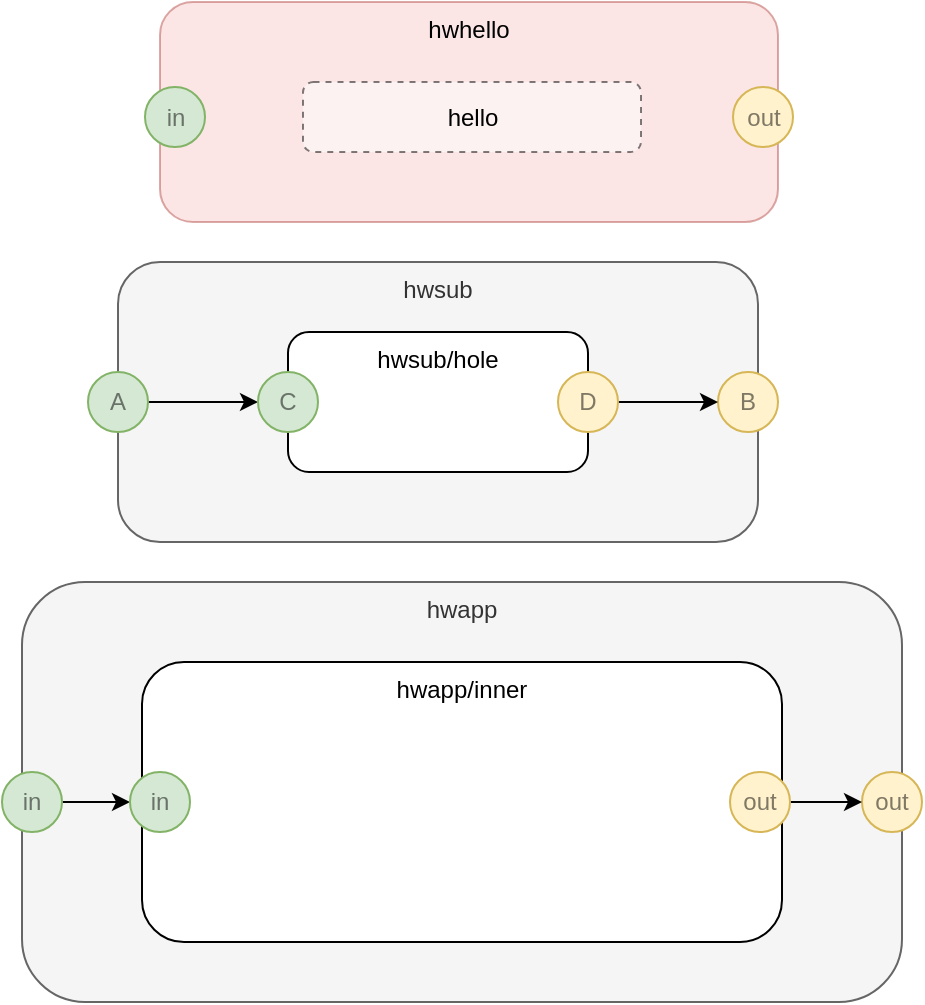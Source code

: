 <mxfile version="14.6.13" type="device" pages="10"><diagram id="xrDOwql3_W6xS9XTFjWH" name="begin"><mxGraphModel dx="1106" dy="806" grid="1" gridSize="10" guides="1" tooltips="1" connect="1" arrows="1" fold="1" page="1" pageScale="1" pageWidth="1100" pageHeight="850" math="0" shadow="0"><root><mxCell id="0"/><mxCell id="1" parent="0"/><mxCell id="y4OnNjy_ziVhavjYcz2a-3" value="hwhello" style="rounded=1;whiteSpace=wrap;html=1;opacity=50;align=center;verticalAlign=top;fillColor=#f8cecc;strokeColor=#b85450;" parent="1" vertex="1"><mxGeometry x="119" y="80" width="309" height="110" as="geometry"/></mxCell><mxCell id="y4OnNjy_ziVhavjYcz2a-4" value="hello" style="rounded=1;whiteSpace=wrap;html=1;dashed=1;opacity=50;align=center;verticalAlign=middle;" parent="1" vertex="1"><mxGeometry x="190.5" y="120" width="169" height="35" as="geometry"/></mxCell><mxCell id="y4OnNjy_ziVhavjYcz2a-5" value="in" style="ellipse;whiteSpace=wrap;html=1;aspect=fixed;fillColor=#d5e8d4;align=center;strokeColor=#82b366;textOpacity=50;" parent="1" vertex="1"><mxGeometry x="111.5" y="122.5" width="30" height="30" as="geometry"/></mxCell><mxCell id="y4OnNjy_ziVhavjYcz2a-6" value="out" style="ellipse;whiteSpace=wrap;html=1;aspect=fixed;fillColor=#fff2cc;align=center;strokeColor=#d6b656;textOpacity=50;" parent="1" vertex="1"><mxGeometry x="405.5" y="122.5" width="30" height="30" as="geometry"/></mxCell><mxCell id="y4OnNjy_ziVhavjYcz2a-7" value="hwsub" style="rounded=1;whiteSpace=wrap;html=1;verticalAlign=top;fillColor=#f5f5f5;strokeColor=#666666;fontColor=#333333;" parent="1" vertex="1"><mxGeometry x="98" y="210" width="320" height="140" as="geometry"/></mxCell><mxCell id="y4OnNjy_ziVhavjYcz2a-8" value="hwsub/hole" style="rounded=1;whiteSpace=wrap;html=1;verticalAlign=top;" parent="1" vertex="1"><mxGeometry x="183" y="245" width="150" height="70" as="geometry"/></mxCell><mxCell id="y4OnNjy_ziVhavjYcz2a-9" style="edgeStyle=orthogonalEdgeStyle;rounded=0;orthogonalLoop=1;jettySize=auto;html=1;exitX=1;exitY=0.5;exitDx=0;exitDy=0;" parent="1" source="y4OnNjy_ziVhavjYcz2a-10" target="y4OnNjy_ziVhavjYcz2a-12" edge="1"><mxGeometry relative="1" as="geometry"/></mxCell><mxCell id="y4OnNjy_ziVhavjYcz2a-10" value="A" style="ellipse;whiteSpace=wrap;html=1;aspect=fixed;fillColor=#d5e8d4;align=center;strokeColor=#82b366;textOpacity=50;" parent="1" vertex="1"><mxGeometry x="83" y="265" width="30" height="30" as="geometry"/></mxCell><mxCell id="y4OnNjy_ziVhavjYcz2a-11" value="B" style="ellipse;whiteSpace=wrap;html=1;aspect=fixed;fillColor=#fff2cc;align=center;strokeColor=#d6b656;textOpacity=50;" parent="1" vertex="1"><mxGeometry x="398" y="265" width="30" height="30" as="geometry"/></mxCell><mxCell id="y4OnNjy_ziVhavjYcz2a-12" value="C" style="ellipse;whiteSpace=wrap;html=1;aspect=fixed;fillColor=#d5e8d4;align=center;strokeColor=#82b366;textOpacity=50;" parent="1" vertex="1"><mxGeometry x="168" y="265" width="30" height="30" as="geometry"/></mxCell><mxCell id="y4OnNjy_ziVhavjYcz2a-13" style="edgeStyle=orthogonalEdgeStyle;rounded=0;orthogonalLoop=1;jettySize=auto;html=1;exitX=1;exitY=0.5;exitDx=0;exitDy=0;entryX=0;entryY=0.5;entryDx=0;entryDy=0;" parent="1" source="y4OnNjy_ziVhavjYcz2a-14" target="y4OnNjy_ziVhavjYcz2a-11" edge="1"><mxGeometry relative="1" as="geometry"/></mxCell><mxCell id="y4OnNjy_ziVhavjYcz2a-14" value="D" style="ellipse;whiteSpace=wrap;html=1;aspect=fixed;fillColor=#fff2cc;align=center;strokeColor=#d6b656;textOpacity=50;" parent="1" vertex="1"><mxGeometry x="318" y="265" width="30" height="30" as="geometry"/></mxCell><mxCell id="y4OnNjy_ziVhavjYcz2a-15" value="hwapp" style="rounded=1;whiteSpace=wrap;html=1;verticalAlign=top;fillColor=#f5f5f5;strokeColor=#666666;fontColor=#333333;" parent="1" vertex="1"><mxGeometry x="50" y="370" width="440" height="210" as="geometry"/></mxCell><mxCell id="y4OnNjy_ziVhavjYcz2a-16" value="hwapp/inner" style="rounded=1;whiteSpace=wrap;html=1;verticalAlign=top;" parent="1" vertex="1"><mxGeometry x="110" y="410" width="320" height="140" as="geometry"/></mxCell><mxCell id="y4OnNjy_ziVhavjYcz2a-17" value="out" style="ellipse;whiteSpace=wrap;html=1;aspect=fixed;fillColor=#fff2cc;align=center;strokeColor=#d6b656;textOpacity=50;" parent="1" vertex="1"><mxGeometry x="470" y="465" width="30" height="30" as="geometry"/></mxCell><mxCell id="y4OnNjy_ziVhavjYcz2a-18" style="edgeStyle=orthogonalEdgeStyle;rounded=0;orthogonalLoop=1;jettySize=auto;html=1;exitX=1;exitY=0.5;exitDx=0;exitDy=0;entryX=0;entryY=0.5;entryDx=0;entryDy=0;" parent="1" source="y4OnNjy_ziVhavjYcz2a-19" target="y4OnNjy_ziVhavjYcz2a-20" edge="1"><mxGeometry relative="1" as="geometry"/></mxCell><mxCell id="y4OnNjy_ziVhavjYcz2a-19" value="in" style="ellipse;whiteSpace=wrap;html=1;aspect=fixed;fillColor=#d5e8d4;align=center;strokeColor=#82b366;textOpacity=50;" parent="1" vertex="1"><mxGeometry x="40" y="465" width="30" height="30" as="geometry"/></mxCell><mxCell id="y4OnNjy_ziVhavjYcz2a-20" value="in" style="ellipse;whiteSpace=wrap;html=1;aspect=fixed;fillColor=#d5e8d4;align=center;strokeColor=#82b366;textOpacity=50;" parent="1" vertex="1"><mxGeometry x="104" y="465" width="30" height="30" as="geometry"/></mxCell><mxCell id="y4OnNjy_ziVhavjYcz2a-21" style="edgeStyle=orthogonalEdgeStyle;rounded=0;orthogonalLoop=1;jettySize=auto;html=1;exitX=1;exitY=0.5;exitDx=0;exitDy=0;" parent="1" source="y4OnNjy_ziVhavjYcz2a-22" target="y4OnNjy_ziVhavjYcz2a-17" edge="1"><mxGeometry relative="1" as="geometry"/></mxCell><mxCell id="y4OnNjy_ziVhavjYcz2a-22" value="out" style="ellipse;whiteSpace=wrap;html=1;aspect=fixed;fillColor=#fff2cc;align=center;strokeColor=#d6b656;textOpacity=50;" parent="1" vertex="1"><mxGeometry x="404" y="465" width="30" height="30" as="geometry"/></mxCell></root></mxGraphModel></diagram><diagram id="FHU9Fo3_0CKbxdtHkoIM" name="1a"><mxGraphModel dx="1106" dy="806" grid="1" gridSize="10" guides="1" tooltips="1" connect="1" arrows="1" fold="1" page="1" pageScale="1" pageWidth="1100" pageHeight="850" math="0" shadow="0"><root><mxCell id="DDJCIvg1tfhdqzdiOGV2-0"/><mxCell id="DDJCIvg1tfhdqzdiOGV2-1" parent="DDJCIvg1tfhdqzdiOGV2-0"/><mxCell id="DDJCIvg1tfhdqzdiOGV2-24" value="clone hwsub as hwsub23" style="text;html=1;align=center;verticalAlign=middle;resizable=0;points=[];autosize=1;strokeColor=none;" parent="DDJCIvg1tfhdqzdiOGV2-1" vertex="1"><mxGeometry x="635" y="80" width="150" height="20" as="geometry"/></mxCell><mxCell id="7LqjwOtyG7yGPmCG3N0W-0" value="hwhello" style="rounded=1;whiteSpace=wrap;html=1;opacity=50;align=center;verticalAlign=top;fillColor=#f8cecc;strokeColor=#b85450;" parent="DDJCIvg1tfhdqzdiOGV2-1" vertex="1"><mxGeometry x="119" y="80" width="309" height="110" as="geometry"/></mxCell><mxCell id="7LqjwOtyG7yGPmCG3N0W-1" value="hello" style="rounded=1;whiteSpace=wrap;html=1;dashed=1;opacity=50;align=center;verticalAlign=middle;" parent="DDJCIvg1tfhdqzdiOGV2-1" vertex="1"><mxGeometry x="190.5" y="120" width="169" height="35" as="geometry"/></mxCell><mxCell id="7LqjwOtyG7yGPmCG3N0W-2" value="in" style="ellipse;whiteSpace=wrap;html=1;aspect=fixed;fillColor=#d5e8d4;align=center;strokeColor=#82b366;textOpacity=50;" parent="DDJCIvg1tfhdqzdiOGV2-1" vertex="1"><mxGeometry x="111.5" y="122.5" width="30" height="30" as="geometry"/></mxCell><mxCell id="7LqjwOtyG7yGPmCG3N0W-3" value="out" style="ellipse;whiteSpace=wrap;html=1;aspect=fixed;fillColor=#fff2cc;align=center;strokeColor=#d6b656;textOpacity=50;" parent="DDJCIvg1tfhdqzdiOGV2-1" vertex="1"><mxGeometry x="405.5" y="122.5" width="30" height="30" as="geometry"/></mxCell><mxCell id="7LqjwOtyG7yGPmCG3N0W-4" value="hwsub" style="rounded=1;whiteSpace=wrap;html=1;verticalAlign=top;fillColor=#f5f5f5;strokeColor=#666666;fontColor=#333333;" parent="DDJCIvg1tfhdqzdiOGV2-1" vertex="1"><mxGeometry x="98" y="210" width="320" height="140" as="geometry"/></mxCell><mxCell id="7LqjwOtyG7yGPmCG3N0W-5" value="hwsub/hole" style="rounded=1;whiteSpace=wrap;html=1;verticalAlign=top;" parent="DDJCIvg1tfhdqzdiOGV2-1" vertex="1"><mxGeometry x="183" y="245" width="150" height="70" as="geometry"/></mxCell><mxCell id="7LqjwOtyG7yGPmCG3N0W-6" style="edgeStyle=orthogonalEdgeStyle;rounded=0;orthogonalLoop=1;jettySize=auto;html=1;exitX=1;exitY=0.5;exitDx=0;exitDy=0;" parent="DDJCIvg1tfhdqzdiOGV2-1" source="7LqjwOtyG7yGPmCG3N0W-7" target="7LqjwOtyG7yGPmCG3N0W-9" edge="1"><mxGeometry relative="1" as="geometry"/></mxCell><mxCell id="7LqjwOtyG7yGPmCG3N0W-7" value="A" style="ellipse;whiteSpace=wrap;html=1;aspect=fixed;fillColor=#d5e8d4;align=center;strokeColor=#82b366;textOpacity=50;" parent="DDJCIvg1tfhdqzdiOGV2-1" vertex="1"><mxGeometry x="83" y="265" width="30" height="30" as="geometry"/></mxCell><mxCell id="7LqjwOtyG7yGPmCG3N0W-8" value="B" style="ellipse;whiteSpace=wrap;html=1;aspect=fixed;fillColor=#fff2cc;align=center;strokeColor=#d6b656;textOpacity=50;" parent="DDJCIvg1tfhdqzdiOGV2-1" vertex="1"><mxGeometry x="398" y="265" width="30" height="30" as="geometry"/></mxCell><mxCell id="7LqjwOtyG7yGPmCG3N0W-9" value="C" style="ellipse;whiteSpace=wrap;html=1;aspect=fixed;fillColor=#d5e8d4;align=center;strokeColor=#82b366;textOpacity=50;" parent="DDJCIvg1tfhdqzdiOGV2-1" vertex="1"><mxGeometry x="168" y="265" width="30" height="30" as="geometry"/></mxCell><mxCell id="7LqjwOtyG7yGPmCG3N0W-10" style="edgeStyle=orthogonalEdgeStyle;rounded=0;orthogonalLoop=1;jettySize=auto;html=1;exitX=1;exitY=0.5;exitDx=0;exitDy=0;entryX=0;entryY=0.5;entryDx=0;entryDy=0;" parent="DDJCIvg1tfhdqzdiOGV2-1" source="7LqjwOtyG7yGPmCG3N0W-11" target="7LqjwOtyG7yGPmCG3N0W-8" edge="1"><mxGeometry relative="1" as="geometry"/></mxCell><mxCell id="7LqjwOtyG7yGPmCG3N0W-11" value="D" style="ellipse;whiteSpace=wrap;html=1;aspect=fixed;fillColor=#fff2cc;align=center;strokeColor=#d6b656;textOpacity=50;" parent="DDJCIvg1tfhdqzdiOGV2-1" vertex="1"><mxGeometry x="318" y="265" width="30" height="30" as="geometry"/></mxCell><mxCell id="7LqjwOtyG7yGPmCG3N0W-12" value="hwapp" style="rounded=1;whiteSpace=wrap;html=1;verticalAlign=top;fillColor=#f5f5f5;strokeColor=#666666;fontColor=#333333;" parent="DDJCIvg1tfhdqzdiOGV2-1" vertex="1"><mxGeometry x="50" y="370" width="440" height="210" as="geometry"/></mxCell><mxCell id="7LqjwOtyG7yGPmCG3N0W-13" value="hwapp/inner" style="rounded=1;whiteSpace=wrap;html=1;verticalAlign=top;" parent="DDJCIvg1tfhdqzdiOGV2-1" vertex="1"><mxGeometry x="110" y="410" width="320" height="140" as="geometry"/></mxCell><mxCell id="7LqjwOtyG7yGPmCG3N0W-14" value="out" style="ellipse;whiteSpace=wrap;html=1;aspect=fixed;fillColor=#fff2cc;align=center;strokeColor=#d6b656;textOpacity=50;" parent="DDJCIvg1tfhdqzdiOGV2-1" vertex="1"><mxGeometry x="470" y="465" width="30" height="30" as="geometry"/></mxCell><mxCell id="7LqjwOtyG7yGPmCG3N0W-15" style="edgeStyle=orthogonalEdgeStyle;rounded=0;orthogonalLoop=1;jettySize=auto;html=1;exitX=1;exitY=0.5;exitDx=0;exitDy=0;entryX=0;entryY=0.5;entryDx=0;entryDy=0;" parent="DDJCIvg1tfhdqzdiOGV2-1" source="7LqjwOtyG7yGPmCG3N0W-16" target="7LqjwOtyG7yGPmCG3N0W-17" edge="1"><mxGeometry relative="1" as="geometry"/></mxCell><mxCell id="7LqjwOtyG7yGPmCG3N0W-16" value="in" style="ellipse;whiteSpace=wrap;html=1;aspect=fixed;fillColor=#d5e8d4;align=center;strokeColor=#82b366;textOpacity=50;" parent="DDJCIvg1tfhdqzdiOGV2-1" vertex="1"><mxGeometry x="40" y="465" width="30" height="30" as="geometry"/></mxCell><mxCell id="7LqjwOtyG7yGPmCG3N0W-17" value="in" style="ellipse;whiteSpace=wrap;html=1;aspect=fixed;fillColor=#d5e8d4;align=center;strokeColor=#82b366;textOpacity=50;" parent="DDJCIvg1tfhdqzdiOGV2-1" vertex="1"><mxGeometry x="104" y="465" width="30" height="30" as="geometry"/></mxCell><mxCell id="7LqjwOtyG7yGPmCG3N0W-18" style="edgeStyle=orthogonalEdgeStyle;rounded=0;orthogonalLoop=1;jettySize=auto;html=1;exitX=1;exitY=0.5;exitDx=0;exitDy=0;" parent="DDJCIvg1tfhdqzdiOGV2-1" source="7LqjwOtyG7yGPmCG3N0W-19" target="7LqjwOtyG7yGPmCG3N0W-14" edge="1"><mxGeometry relative="1" as="geometry"/></mxCell><mxCell id="7LqjwOtyG7yGPmCG3N0W-19" value="out" style="ellipse;whiteSpace=wrap;html=1;aspect=fixed;fillColor=#fff2cc;align=center;strokeColor=#d6b656;textOpacity=50;" parent="DDJCIvg1tfhdqzdiOGV2-1" vertex="1"><mxGeometry x="404" y="465" width="30" height="30" as="geometry"/></mxCell><mxCell id="7LqjwOtyG7yGPmCG3N0W-20" value="hwsub23" style="rounded=1;whiteSpace=wrap;html=1;verticalAlign=top;fillColor=#f5f5f5;strokeColor=#666666;fontColor=#333333;" parent="DDJCIvg1tfhdqzdiOGV2-1" vertex="1"><mxGeometry x="565" y="200" width="320" height="140" as="geometry"/></mxCell><mxCell id="7LqjwOtyG7yGPmCG3N0W-21" value="hwsub23/hole" style="rounded=1;whiteSpace=wrap;html=1;verticalAlign=top;" parent="DDJCIvg1tfhdqzdiOGV2-1" vertex="1"><mxGeometry x="650" y="235" width="150" height="70" as="geometry"/></mxCell><mxCell id="7LqjwOtyG7yGPmCG3N0W-22" style="edgeStyle=orthogonalEdgeStyle;rounded=0;orthogonalLoop=1;jettySize=auto;html=1;exitX=1;exitY=0.5;exitDx=0;exitDy=0;" parent="DDJCIvg1tfhdqzdiOGV2-1" source="7LqjwOtyG7yGPmCG3N0W-23" target="7LqjwOtyG7yGPmCG3N0W-25" edge="1"><mxGeometry relative="1" as="geometry"/></mxCell><mxCell id="7LqjwOtyG7yGPmCG3N0W-23" value="A" style="ellipse;whiteSpace=wrap;html=1;aspect=fixed;fillColor=#d5e8d4;align=center;strokeColor=#82b366;textOpacity=50;" parent="DDJCIvg1tfhdqzdiOGV2-1" vertex="1"><mxGeometry x="550" y="255" width="30" height="30" as="geometry"/></mxCell><mxCell id="7LqjwOtyG7yGPmCG3N0W-24" value="B" style="ellipse;whiteSpace=wrap;html=1;aspect=fixed;fillColor=#fff2cc;align=center;strokeColor=#d6b656;textOpacity=50;" parent="DDJCIvg1tfhdqzdiOGV2-1" vertex="1"><mxGeometry x="865" y="255" width="30" height="30" as="geometry"/></mxCell><mxCell id="7LqjwOtyG7yGPmCG3N0W-25" value="C" style="ellipse;whiteSpace=wrap;html=1;aspect=fixed;fillColor=#d5e8d4;align=center;strokeColor=#82b366;textOpacity=50;" parent="DDJCIvg1tfhdqzdiOGV2-1" vertex="1"><mxGeometry x="635" y="255" width="30" height="30" as="geometry"/></mxCell><mxCell id="7LqjwOtyG7yGPmCG3N0W-26" style="edgeStyle=orthogonalEdgeStyle;rounded=0;orthogonalLoop=1;jettySize=auto;html=1;exitX=1;exitY=0.5;exitDx=0;exitDy=0;entryX=0;entryY=0.5;entryDx=0;entryDy=0;" parent="DDJCIvg1tfhdqzdiOGV2-1" source="7LqjwOtyG7yGPmCG3N0W-27" target="7LqjwOtyG7yGPmCG3N0W-24" edge="1"><mxGeometry relative="1" as="geometry"/></mxCell><mxCell id="7LqjwOtyG7yGPmCG3N0W-27" value="D" style="ellipse;whiteSpace=wrap;html=1;aspect=fixed;fillColor=#fff2cc;align=center;strokeColor=#d6b656;textOpacity=50;" parent="DDJCIvg1tfhdqzdiOGV2-1" vertex="1"><mxGeometry x="785" y="255" width="30" height="30" as="geometry"/></mxCell><mxCell id="7LqjwOtyG7yGPmCG3N0W-28" value="&amp;amp; rename hwsub as hwsub23" style="text;html=1;align=center;verticalAlign=middle;resizable=0;points=[];autosize=1;strokeColor=none;" parent="DDJCIvg1tfhdqzdiOGV2-1" vertex="1"><mxGeometry x="640" y="170" width="170" height="20" as="geometry"/></mxCell></root></mxGraphModel></diagram><diagram id="aK332sVGnIgEk6jAviJ6" name="1b"><mxGraphModel dx="1106" dy="-44" grid="1" gridSize="10" guides="1" tooltips="1" connect="1" arrows="1" fold="1" page="1" pageScale="1" pageWidth="1100" pageHeight="850" math="0" shadow="0"><root><mxCell id="beMEMr7nmp4MGarVuu84-0"/><mxCell id="beMEMr7nmp4MGarVuu84-1" parent="beMEMr7nmp4MGarVuu84-0"/><mxCell id="beMEMr7nmp4MGarVuu84-3" value="hwsub23" style="rounded=1;whiteSpace=wrap;html=1;verticalAlign=top;fillColor=#f5f5f5;strokeColor=#666666;fontColor=#333333;" parent="beMEMr7nmp4MGarVuu84-1" vertex="1"><mxGeometry x="560" y="920" width="410" height="300" as="geometry"/></mxCell><mxCell id="beMEMr7nmp4MGarVuu84-24" value="insert hwhello into hwsub23" style="text;html=1;align=center;verticalAlign=middle;resizable=0;points=[];autosize=1;strokeColor=none;" parent="beMEMr7nmp4MGarVuu84-1" vertex="1"><mxGeometry x="636.5" y="885" width="160" height="20" as="geometry"/></mxCell><mxCell id="beMEMr7nmp4MGarVuu84-26" value="hwsub23/hwhello" style="rounded=1;whiteSpace=wrap;html=1;opacity=50;align=center;verticalAlign=top;fillColor=#f8cecc;strokeColor=#b85450;" parent="beMEMr7nmp4MGarVuu84-1" vertex="1"><mxGeometry x="614" y="950" width="309" height="110" as="geometry"/></mxCell><mxCell id="beMEMr7nmp4MGarVuu84-27" value="hello" style="rounded=1;whiteSpace=wrap;html=1;dashed=1;opacity=50;align=center;verticalAlign=middle;" parent="beMEMr7nmp4MGarVuu84-1" vertex="1"><mxGeometry x="685.5" y="990" width="169" height="35" as="geometry"/></mxCell><mxCell id="beMEMr7nmp4MGarVuu84-28" value="in" style="ellipse;whiteSpace=wrap;html=1;aspect=fixed;fillColor=#d5e8d4;align=center;strokeColor=#82b366;textOpacity=50;" parent="beMEMr7nmp4MGarVuu84-1" vertex="1"><mxGeometry x="606.5" y="992.5" width="30" height="30" as="geometry"/></mxCell><mxCell id="beMEMr7nmp4MGarVuu84-29" value="out" style="ellipse;whiteSpace=wrap;html=1;aspect=fixed;fillColor=#fff2cc;align=center;strokeColor=#d6b656;textOpacity=50;" parent="beMEMr7nmp4MGarVuu84-1" vertex="1"><mxGeometry x="900.5" y="992.5" width="30" height="30" as="geometry"/></mxCell><mxCell id="beMEMr7nmp4MGarVuu84-30" value="hwsub23/hole" style="rounded=1;whiteSpace=wrap;html=1;verticalAlign=top;" parent="beMEMr7nmp4MGarVuu84-1" vertex="1"><mxGeometry x="678" y="1115" width="150" height="70" as="geometry"/></mxCell><mxCell id="beMEMr7nmp4MGarVuu84-31" style="edgeStyle=orthogonalEdgeStyle;rounded=0;orthogonalLoop=1;jettySize=auto;html=1;exitX=1;exitY=0.5;exitDx=0;exitDy=0;entryX=0;entryY=0.5;entryDx=0;entryDy=0;" parent="beMEMr7nmp4MGarVuu84-1" source="beMEMr7nmp4MGarVuu84-32" target="beMEMr7nmp4MGarVuu84-34" edge="1"><mxGeometry relative="1" as="geometry"/></mxCell><mxCell id="beMEMr7nmp4MGarVuu84-32" value="A" style="ellipse;whiteSpace=wrap;html=1;aspect=fixed;fillColor=#d5e8d4;align=center;strokeColor=#82b366;textOpacity=50;" parent="beMEMr7nmp4MGarVuu84-1" vertex="1"><mxGeometry x="550" y="1135" width="30" height="30" as="geometry"/></mxCell><mxCell id="beMEMr7nmp4MGarVuu84-33" value="B" style="ellipse;whiteSpace=wrap;html=1;aspect=fixed;fillColor=#fff2cc;align=center;strokeColor=#d6b656;textOpacity=50;" parent="beMEMr7nmp4MGarVuu84-1" vertex="1"><mxGeometry x="950" y="1135" width="30" height="30" as="geometry"/></mxCell><mxCell id="beMEMr7nmp4MGarVuu84-34" value="C" style="ellipse;whiteSpace=wrap;html=1;aspect=fixed;fillColor=#d5e8d4;align=center;strokeColor=#82b366;textOpacity=50;" parent="beMEMr7nmp4MGarVuu84-1" vertex="1"><mxGeometry x="663" y="1135" width="30" height="30" as="geometry"/></mxCell><mxCell id="beMEMr7nmp4MGarVuu84-35" style="edgeStyle=orthogonalEdgeStyle;rounded=0;orthogonalLoop=1;jettySize=auto;html=1;exitX=1;exitY=0.5;exitDx=0;exitDy=0;entryX=0;entryY=0.5;entryDx=0;entryDy=0;" parent="beMEMr7nmp4MGarVuu84-1" source="beMEMr7nmp4MGarVuu84-36" target="beMEMr7nmp4MGarVuu84-33" edge="1"><mxGeometry relative="1" as="geometry"/></mxCell><mxCell id="beMEMr7nmp4MGarVuu84-36" value="D" style="ellipse;whiteSpace=wrap;html=1;aspect=fixed;fillColor=#fff2cc;align=center;strokeColor=#d6b656;textOpacity=50;" parent="beMEMr7nmp4MGarVuu84-1" vertex="1"><mxGeometry x="813" y="1135" width="30" height="30" as="geometry"/></mxCell><mxCell id="beMEMr7nmp4MGarVuu84-37" value="hwapp" style="rounded=1;whiteSpace=wrap;html=1;verticalAlign=top;fillColor=#f5f5f5;strokeColor=#666666;fontColor=#333333;" parent="beMEMr7nmp4MGarVuu84-1" vertex="1"><mxGeometry x="90" y="1240" width="440" height="210" as="geometry"/></mxCell><mxCell id="beMEMr7nmp4MGarVuu84-38" value="hwapp/inner" style="rounded=1;whiteSpace=wrap;html=1;verticalAlign=top;" parent="beMEMr7nmp4MGarVuu84-1" vertex="1"><mxGeometry x="150" y="1280" width="320" height="140" as="geometry"/></mxCell><mxCell id="beMEMr7nmp4MGarVuu84-39" value="out" style="ellipse;whiteSpace=wrap;html=1;aspect=fixed;fillColor=#fff2cc;align=center;strokeColor=#d6b656;textOpacity=50;" parent="beMEMr7nmp4MGarVuu84-1" vertex="1"><mxGeometry x="510" y="1335" width="30" height="30" as="geometry"/></mxCell><mxCell id="beMEMr7nmp4MGarVuu84-40" style="edgeStyle=orthogonalEdgeStyle;rounded=0;orthogonalLoop=1;jettySize=auto;html=1;exitX=1;exitY=0.5;exitDx=0;exitDy=0;entryX=0;entryY=0.5;entryDx=0;entryDy=0;" parent="beMEMr7nmp4MGarVuu84-1" source="beMEMr7nmp4MGarVuu84-41" target="beMEMr7nmp4MGarVuu84-42" edge="1"><mxGeometry relative="1" as="geometry"/></mxCell><mxCell id="beMEMr7nmp4MGarVuu84-41" value="in" style="ellipse;whiteSpace=wrap;html=1;aspect=fixed;fillColor=#d5e8d4;align=center;strokeColor=#82b366;textOpacity=50;" parent="beMEMr7nmp4MGarVuu84-1" vertex="1"><mxGeometry x="80" y="1335" width="30" height="30" as="geometry"/></mxCell><mxCell id="beMEMr7nmp4MGarVuu84-42" value="in" style="ellipse;whiteSpace=wrap;html=1;aspect=fixed;fillColor=#d5e8d4;align=center;strokeColor=#82b366;textOpacity=50;" parent="beMEMr7nmp4MGarVuu84-1" vertex="1"><mxGeometry x="144" y="1335" width="30" height="30" as="geometry"/></mxCell><mxCell id="beMEMr7nmp4MGarVuu84-43" style="edgeStyle=orthogonalEdgeStyle;rounded=0;orthogonalLoop=1;jettySize=auto;html=1;exitX=1;exitY=0.5;exitDx=0;exitDy=0;" parent="beMEMr7nmp4MGarVuu84-1" source="beMEMr7nmp4MGarVuu84-44" target="beMEMr7nmp4MGarVuu84-39" edge="1"><mxGeometry relative="1" as="geometry"/></mxCell><mxCell id="beMEMr7nmp4MGarVuu84-44" value="out" style="ellipse;whiteSpace=wrap;html=1;aspect=fixed;fillColor=#fff2cc;align=center;strokeColor=#d6b656;textOpacity=50;" parent="beMEMr7nmp4MGarVuu84-1" vertex="1"><mxGeometry x="444" y="1335" width="30" height="30" as="geometry"/></mxCell><mxCell id="beMEMr7nmp4MGarVuu84-131" value="rename hwhello to hwsub23/hwhello" style="text;html=1;align=center;verticalAlign=middle;resizable=0;points=[];autosize=1;strokeColor=none;" parent="beMEMr7nmp4MGarVuu84-1" vertex="1"><mxGeometry x="644.5" y="1250" width="210" height="20" as="geometry"/></mxCell><mxCell id="b8xwEWhyg7kZWt6Cw8NS-0" value="hwhello" style="rounded=1;whiteSpace=wrap;html=1;opacity=50;align=center;verticalAlign=top;fillColor=#f8cecc;strokeColor=#b85450;" parent="beMEMr7nmp4MGarVuu84-1" vertex="1"><mxGeometry x="169.75" y="915" width="309" height="110" as="geometry"/></mxCell><mxCell id="b8xwEWhyg7kZWt6Cw8NS-1" value="hello" style="rounded=1;whiteSpace=wrap;html=1;dashed=1;opacity=50;align=center;verticalAlign=middle;" parent="beMEMr7nmp4MGarVuu84-1" vertex="1"><mxGeometry x="241.25" y="955" width="169" height="35" as="geometry"/></mxCell><mxCell id="b8xwEWhyg7kZWt6Cw8NS-2" value="in" style="ellipse;whiteSpace=wrap;html=1;aspect=fixed;fillColor=#d5e8d4;align=center;strokeColor=#82b366;textOpacity=50;" parent="beMEMr7nmp4MGarVuu84-1" vertex="1"><mxGeometry x="162.25" y="957.5" width="30" height="30" as="geometry"/></mxCell><mxCell id="b8xwEWhyg7kZWt6Cw8NS-3" value="out" style="ellipse;whiteSpace=wrap;html=1;aspect=fixed;fillColor=#fff2cc;align=center;strokeColor=#d6b656;textOpacity=50;" parent="beMEMr7nmp4MGarVuu84-1" vertex="1"><mxGeometry x="456.25" y="957.5" width="30" height="30" as="geometry"/></mxCell><mxCell id="b8xwEWhyg7kZWt6Cw8NS-4" value="hwsub" style="rounded=1;whiteSpace=wrap;html=1;verticalAlign=top;fillColor=#f5f5f5;strokeColor=#666666;fontColor=#333333;" parent="beMEMr7nmp4MGarVuu84-1" vertex="1"><mxGeometry x="148.75" y="1045" width="320" height="140" as="geometry"/></mxCell><mxCell id="b8xwEWhyg7kZWt6Cw8NS-5" value="hwsub/hole" style="rounded=1;whiteSpace=wrap;html=1;verticalAlign=top;" parent="beMEMr7nmp4MGarVuu84-1" vertex="1"><mxGeometry x="233.75" y="1080" width="150" height="70" as="geometry"/></mxCell><mxCell id="b8xwEWhyg7kZWt6Cw8NS-6" style="edgeStyle=orthogonalEdgeStyle;rounded=0;orthogonalLoop=1;jettySize=auto;html=1;exitX=1;exitY=0.5;exitDx=0;exitDy=0;" parent="beMEMr7nmp4MGarVuu84-1" source="b8xwEWhyg7kZWt6Cw8NS-7" target="b8xwEWhyg7kZWt6Cw8NS-9" edge="1"><mxGeometry relative="1" as="geometry"/></mxCell><mxCell id="b8xwEWhyg7kZWt6Cw8NS-7" value="A" style="ellipse;whiteSpace=wrap;html=1;aspect=fixed;fillColor=#d5e8d4;align=center;strokeColor=#82b366;textOpacity=50;" parent="beMEMr7nmp4MGarVuu84-1" vertex="1"><mxGeometry x="133.75" y="1100" width="30" height="30" as="geometry"/></mxCell><mxCell id="b8xwEWhyg7kZWt6Cw8NS-8" value="B" style="ellipse;whiteSpace=wrap;html=1;aspect=fixed;fillColor=#fff2cc;align=center;strokeColor=#d6b656;textOpacity=50;" parent="beMEMr7nmp4MGarVuu84-1" vertex="1"><mxGeometry x="448.75" y="1100" width="30" height="30" as="geometry"/></mxCell><mxCell id="b8xwEWhyg7kZWt6Cw8NS-9" value="C" style="ellipse;whiteSpace=wrap;html=1;aspect=fixed;fillColor=#d5e8d4;align=center;strokeColor=#82b366;textOpacity=50;" parent="beMEMr7nmp4MGarVuu84-1" vertex="1"><mxGeometry x="218.75" y="1100" width="30" height="30" as="geometry"/></mxCell><mxCell id="b8xwEWhyg7kZWt6Cw8NS-10" style="edgeStyle=orthogonalEdgeStyle;rounded=0;orthogonalLoop=1;jettySize=auto;html=1;exitX=1;exitY=0.5;exitDx=0;exitDy=0;entryX=0;entryY=0.5;entryDx=0;entryDy=0;" parent="beMEMr7nmp4MGarVuu84-1" source="b8xwEWhyg7kZWt6Cw8NS-11" target="b8xwEWhyg7kZWt6Cw8NS-8" edge="1"><mxGeometry relative="1" as="geometry"/></mxCell><mxCell id="b8xwEWhyg7kZWt6Cw8NS-11" value="D" style="ellipse;whiteSpace=wrap;html=1;aspect=fixed;fillColor=#fff2cc;align=center;strokeColor=#d6b656;textOpacity=50;" parent="beMEMr7nmp4MGarVuu84-1" vertex="1"><mxGeometry x="368.75" y="1100" width="30" height="30" as="geometry"/></mxCell></root></mxGraphModel></diagram><diagram name="1c" id="8NaXVgWk_at9EDIiOeFZ"><mxGraphModel dx="1106" dy="-44" grid="1" gridSize="10" guides="1" tooltips="1" connect="1" arrows="1" fold="1" page="1" pageScale="1" pageWidth="1100" pageHeight="850" math="0" shadow="0"><root><mxCell id="wHyfDt-ChheOatXi5Qey-0"/><mxCell id="wHyfDt-ChheOatXi5Qey-1" parent="wHyfDt-ChheOatXi5Qey-0"/><mxCell id="wHyfDt-ChheOatXi5Qey-2" value="hwsub23" style="rounded=1;whiteSpace=wrap;html=1;verticalAlign=top;fillColor=#f5f5f5;strokeColor=#666666;fontColor=#333333;" parent="wHyfDt-ChheOatXi5Qey-1" vertex="1"><mxGeometry x="560" y="920" width="410" height="300" as="geometry"/></mxCell><mxCell id="wHyfDt-ChheOatXi5Qey-3" value="disconnect hwsub23/A-&amp;gt;hwsub23/hole/C&lt;br&gt;disconnect hwsub23/hole/D-&amp;gt;hwsub23/B" style="text;html=1;align=center;verticalAlign=middle;resizable=0;points=[];autosize=1;strokeColor=none;" parent="wHyfDt-ChheOatXi5Qey-1" vertex="1"><mxGeometry x="601.5" y="880" width="230" height="30" as="geometry"/></mxCell><mxCell id="wHyfDt-ChheOatXi5Qey-4" value="hwsub23/hwhello" style="rounded=1;whiteSpace=wrap;html=1;opacity=50;align=center;verticalAlign=top;fillColor=#f8cecc;strokeColor=#b85450;" parent="wHyfDt-ChheOatXi5Qey-1" vertex="1"><mxGeometry x="614" y="950" width="309" height="110" as="geometry"/></mxCell><mxCell id="wHyfDt-ChheOatXi5Qey-5" value="hello" style="rounded=1;whiteSpace=wrap;html=1;dashed=1;opacity=50;align=center;verticalAlign=middle;" parent="wHyfDt-ChheOatXi5Qey-1" vertex="1"><mxGeometry x="685.5" y="990" width="169" height="35" as="geometry"/></mxCell><mxCell id="wHyfDt-ChheOatXi5Qey-6" value="in" style="ellipse;whiteSpace=wrap;html=1;aspect=fixed;fillColor=#d5e8d4;align=center;strokeColor=#82b366;textOpacity=50;" parent="wHyfDt-ChheOatXi5Qey-1" vertex="1"><mxGeometry x="606.5" y="992.5" width="30" height="30" as="geometry"/></mxCell><mxCell id="wHyfDt-ChheOatXi5Qey-7" value="out" style="ellipse;whiteSpace=wrap;html=1;aspect=fixed;fillColor=#fff2cc;align=center;strokeColor=#d6b656;textOpacity=50;" parent="wHyfDt-ChheOatXi5Qey-1" vertex="1"><mxGeometry x="900.5" y="992.5" width="30" height="30" as="geometry"/></mxCell><mxCell id="wHyfDt-ChheOatXi5Qey-8" value="hwsub23/hole" style="rounded=1;whiteSpace=wrap;html=1;verticalAlign=top;" parent="wHyfDt-ChheOatXi5Qey-1" vertex="1"><mxGeometry x="678" y="1115" width="150" height="70" as="geometry"/></mxCell><mxCell id="wHyfDt-ChheOatXi5Qey-10" value="A" style="ellipse;whiteSpace=wrap;html=1;aspect=fixed;fillColor=#d5e8d4;align=center;strokeColor=#82b366;textOpacity=50;" parent="wHyfDt-ChheOatXi5Qey-1" vertex="1"><mxGeometry x="550" y="1135" width="30" height="30" as="geometry"/></mxCell><mxCell id="wHyfDt-ChheOatXi5Qey-11" value="B" style="ellipse;whiteSpace=wrap;html=1;aspect=fixed;fillColor=#fff2cc;align=center;strokeColor=#d6b656;textOpacity=50;" parent="wHyfDt-ChheOatXi5Qey-1" vertex="1"><mxGeometry x="950" y="1135" width="30" height="30" as="geometry"/></mxCell><mxCell id="wHyfDt-ChheOatXi5Qey-12" value="C" style="ellipse;whiteSpace=wrap;html=1;aspect=fixed;fillColor=#d5e8d4;align=center;strokeColor=#82b366;textOpacity=50;" parent="wHyfDt-ChheOatXi5Qey-1" vertex="1"><mxGeometry x="663" y="1135" width="30" height="30" as="geometry"/></mxCell><mxCell id="wHyfDt-ChheOatXi5Qey-14" value="D" style="ellipse;whiteSpace=wrap;html=1;aspect=fixed;fillColor=#fff2cc;align=center;strokeColor=#d6b656;textOpacity=50;" parent="wHyfDt-ChheOatXi5Qey-1" vertex="1"><mxGeometry x="813" y="1135" width="30" height="30" as="geometry"/></mxCell><mxCell id="wHyfDt-ChheOatXi5Qey-15" value="hwapp" style="rounded=1;whiteSpace=wrap;html=1;verticalAlign=top;fillColor=#f5f5f5;strokeColor=#666666;fontColor=#333333;" parent="wHyfDt-ChheOatXi5Qey-1" vertex="1"><mxGeometry x="90" y="1240" width="440" height="210" as="geometry"/></mxCell><mxCell id="wHyfDt-ChheOatXi5Qey-16" value="hwapp/inner" style="rounded=1;whiteSpace=wrap;html=1;verticalAlign=top;" parent="wHyfDt-ChheOatXi5Qey-1" vertex="1"><mxGeometry x="150" y="1280" width="320" height="140" as="geometry"/></mxCell><mxCell id="wHyfDt-ChheOatXi5Qey-17" value="out" style="ellipse;whiteSpace=wrap;html=1;aspect=fixed;fillColor=#fff2cc;align=center;strokeColor=#d6b656;textOpacity=50;" parent="wHyfDt-ChheOatXi5Qey-1" vertex="1"><mxGeometry x="510" y="1335" width="30" height="30" as="geometry"/></mxCell><mxCell id="wHyfDt-ChheOatXi5Qey-18" style="edgeStyle=orthogonalEdgeStyle;rounded=0;orthogonalLoop=1;jettySize=auto;html=1;exitX=1;exitY=0.5;exitDx=0;exitDy=0;entryX=0;entryY=0.5;entryDx=0;entryDy=0;" parent="wHyfDt-ChheOatXi5Qey-1" source="wHyfDt-ChheOatXi5Qey-19" target="wHyfDt-ChheOatXi5Qey-20" edge="1"><mxGeometry relative="1" as="geometry"/></mxCell><mxCell id="wHyfDt-ChheOatXi5Qey-19" value="in" style="ellipse;whiteSpace=wrap;html=1;aspect=fixed;fillColor=#d5e8d4;align=center;strokeColor=#82b366;textOpacity=50;" parent="wHyfDt-ChheOatXi5Qey-1" vertex="1"><mxGeometry x="80" y="1335" width="30" height="30" as="geometry"/></mxCell><mxCell id="wHyfDt-ChheOatXi5Qey-20" value="in" style="ellipse;whiteSpace=wrap;html=1;aspect=fixed;fillColor=#d5e8d4;align=center;strokeColor=#82b366;textOpacity=50;" parent="wHyfDt-ChheOatXi5Qey-1" vertex="1"><mxGeometry x="144" y="1335" width="30" height="30" as="geometry"/></mxCell><mxCell id="wHyfDt-ChheOatXi5Qey-21" style="edgeStyle=orthogonalEdgeStyle;rounded=0;orthogonalLoop=1;jettySize=auto;html=1;exitX=1;exitY=0.5;exitDx=0;exitDy=0;" parent="wHyfDt-ChheOatXi5Qey-1" source="wHyfDt-ChheOatXi5Qey-22" target="wHyfDt-ChheOatXi5Qey-17" edge="1"><mxGeometry relative="1" as="geometry"/></mxCell><mxCell id="wHyfDt-ChheOatXi5Qey-22" value="out" style="ellipse;whiteSpace=wrap;html=1;aspect=fixed;fillColor=#fff2cc;align=center;strokeColor=#d6b656;textOpacity=50;" parent="wHyfDt-ChheOatXi5Qey-1" vertex="1"><mxGeometry x="444" y="1335" width="30" height="30" as="geometry"/></mxCell><mxCell id="wHyfDt-ChheOatXi5Qey-24" value="hwhello" style="rounded=1;whiteSpace=wrap;html=1;opacity=50;align=center;verticalAlign=top;fillColor=#f8cecc;strokeColor=#b85450;" parent="wHyfDt-ChheOatXi5Qey-1" vertex="1"><mxGeometry x="169.75" y="915" width="309" height="110" as="geometry"/></mxCell><mxCell id="wHyfDt-ChheOatXi5Qey-25" value="hello" style="rounded=1;whiteSpace=wrap;html=1;dashed=1;opacity=50;align=center;verticalAlign=middle;" parent="wHyfDt-ChheOatXi5Qey-1" vertex="1"><mxGeometry x="241.25" y="955" width="169" height="35" as="geometry"/></mxCell><mxCell id="wHyfDt-ChheOatXi5Qey-26" value="in" style="ellipse;whiteSpace=wrap;html=1;aspect=fixed;fillColor=#d5e8d4;align=center;strokeColor=#82b366;textOpacity=50;" parent="wHyfDt-ChheOatXi5Qey-1" vertex="1"><mxGeometry x="162.25" y="957.5" width="30" height="30" as="geometry"/></mxCell><mxCell id="wHyfDt-ChheOatXi5Qey-27" value="out" style="ellipse;whiteSpace=wrap;html=1;aspect=fixed;fillColor=#fff2cc;align=center;strokeColor=#d6b656;textOpacity=50;" parent="wHyfDt-ChheOatXi5Qey-1" vertex="1"><mxGeometry x="456.25" y="957.5" width="30" height="30" as="geometry"/></mxCell><mxCell id="wHyfDt-ChheOatXi5Qey-28" value="hwsub" style="rounded=1;whiteSpace=wrap;html=1;verticalAlign=top;fillColor=#f5f5f5;strokeColor=#666666;fontColor=#333333;" parent="wHyfDt-ChheOatXi5Qey-1" vertex="1"><mxGeometry x="148.75" y="1045" width="320" height="140" as="geometry"/></mxCell><mxCell id="wHyfDt-ChheOatXi5Qey-29" value="hwsub/hole" style="rounded=1;whiteSpace=wrap;html=1;verticalAlign=top;" parent="wHyfDt-ChheOatXi5Qey-1" vertex="1"><mxGeometry x="233.75" y="1080" width="150" height="70" as="geometry"/></mxCell><mxCell id="wHyfDt-ChheOatXi5Qey-30" style="edgeStyle=orthogonalEdgeStyle;rounded=0;orthogonalLoop=1;jettySize=auto;html=1;exitX=1;exitY=0.5;exitDx=0;exitDy=0;" parent="wHyfDt-ChheOatXi5Qey-1" source="wHyfDt-ChheOatXi5Qey-31" target="wHyfDt-ChheOatXi5Qey-33" edge="1"><mxGeometry relative="1" as="geometry"/></mxCell><mxCell id="wHyfDt-ChheOatXi5Qey-31" value="A" style="ellipse;whiteSpace=wrap;html=1;aspect=fixed;fillColor=#d5e8d4;align=center;strokeColor=#82b366;textOpacity=50;" parent="wHyfDt-ChheOatXi5Qey-1" vertex="1"><mxGeometry x="133.75" y="1100" width="30" height="30" as="geometry"/></mxCell><mxCell id="wHyfDt-ChheOatXi5Qey-32" value="B" style="ellipse;whiteSpace=wrap;html=1;aspect=fixed;fillColor=#fff2cc;align=center;strokeColor=#d6b656;textOpacity=50;" parent="wHyfDt-ChheOatXi5Qey-1" vertex="1"><mxGeometry x="448.75" y="1100" width="30" height="30" as="geometry"/></mxCell><mxCell id="wHyfDt-ChheOatXi5Qey-33" value="C" style="ellipse;whiteSpace=wrap;html=1;aspect=fixed;fillColor=#d5e8d4;align=center;strokeColor=#82b366;textOpacity=50;" parent="wHyfDt-ChheOatXi5Qey-1" vertex="1"><mxGeometry x="218.75" y="1100" width="30" height="30" as="geometry"/></mxCell><mxCell id="wHyfDt-ChheOatXi5Qey-34" style="edgeStyle=orthogonalEdgeStyle;rounded=0;orthogonalLoop=1;jettySize=auto;html=1;exitX=1;exitY=0.5;exitDx=0;exitDy=0;entryX=0;entryY=0.5;entryDx=0;entryDy=0;" parent="wHyfDt-ChheOatXi5Qey-1" source="wHyfDt-ChheOatXi5Qey-35" target="wHyfDt-ChheOatXi5Qey-32" edge="1"><mxGeometry relative="1" as="geometry"/></mxCell><mxCell id="wHyfDt-ChheOatXi5Qey-35" value="D" style="ellipse;whiteSpace=wrap;html=1;aspect=fixed;fillColor=#fff2cc;align=center;strokeColor=#d6b656;textOpacity=50;" parent="wHyfDt-ChheOatXi5Qey-1" vertex="1"><mxGeometry x="368.75" y="1100" width="30" height="30" as="geometry"/></mxCell></root></mxGraphModel></diagram><diagram name="1d" id="i-DesjPzqlk6wsNmkNNN"><mxGraphModel dx="1106" dy="-44" grid="1" gridSize="10" guides="1" tooltips="1" connect="1" arrows="1" fold="1" page="1" pageScale="1" pageWidth="1100" pageHeight="850" math="0" shadow="0"><root><mxCell id="0noC6K36AiE29kayTyiV-0"/><mxCell id="0noC6K36AiE29kayTyiV-1" parent="0noC6K36AiE29kayTyiV-0"/><mxCell id="0noC6K36AiE29kayTyiV-2" value="hwsub23" style="rounded=1;whiteSpace=wrap;html=1;verticalAlign=top;fillColor=#f5f5f5;strokeColor=#666666;fontColor=#333333;" parent="0noC6K36AiE29kayTyiV-1" vertex="1"><mxGeometry x="560" y="920" width="410" height="300" as="geometry"/></mxCell><mxCell id="0noC6K36AiE29kayTyiV-3" value="connect hwsub23/A-&amp;gt;hwsub23/hwhello/in&lt;br&gt;disconnect hwsub23/hwhello/out-&amp;gt;hwsub23/B" style="text;html=1;align=center;verticalAlign=middle;resizable=0;points=[];autosize=1;strokeColor=none;" parent="0noC6K36AiE29kayTyiV-1" vertex="1"><mxGeometry x="586.5" y="880" width="260" height="30" as="geometry"/></mxCell><mxCell id="0noC6K36AiE29kayTyiV-4" value="hwsub23/hwhello" style="rounded=1;whiteSpace=wrap;html=1;opacity=50;align=center;verticalAlign=top;fillColor=#f8cecc;strokeColor=#b85450;" parent="0noC6K36AiE29kayTyiV-1" vertex="1"><mxGeometry x="614" y="950" width="309" height="110" as="geometry"/></mxCell><mxCell id="0noC6K36AiE29kayTyiV-5" value="hello" style="rounded=1;whiteSpace=wrap;html=1;dashed=1;opacity=50;align=center;verticalAlign=middle;" parent="0noC6K36AiE29kayTyiV-1" vertex="1"><mxGeometry x="685.5" y="990" width="169" height="35" as="geometry"/></mxCell><mxCell id="0noC6K36AiE29kayTyiV-6" value="in" style="ellipse;whiteSpace=wrap;html=1;aspect=fixed;fillColor=#d5e8d4;align=center;strokeColor=#82b366;textOpacity=50;" parent="0noC6K36AiE29kayTyiV-1" vertex="1"><mxGeometry x="606.5" y="992.5" width="30" height="30" as="geometry"/></mxCell><mxCell id="0noC6K36AiE29kayTyiV-34" style="edgeStyle=orthogonalEdgeStyle;rounded=0;orthogonalLoop=1;jettySize=auto;html=1;exitX=1;exitY=0.5;exitDx=0;exitDy=0;entryX=0;entryY=0.5;entryDx=0;entryDy=0;" parent="0noC6K36AiE29kayTyiV-1" source="0noC6K36AiE29kayTyiV-7" target="0noC6K36AiE29kayTyiV-10" edge="1"><mxGeometry relative="1" as="geometry"/></mxCell><mxCell id="0noC6K36AiE29kayTyiV-7" value="out" style="ellipse;whiteSpace=wrap;html=1;aspect=fixed;fillColor=#fff2cc;align=center;strokeColor=#d6b656;textOpacity=50;" parent="0noC6K36AiE29kayTyiV-1" vertex="1"><mxGeometry x="900.5" y="992.5" width="30" height="30" as="geometry"/></mxCell><mxCell id="0noC6K36AiE29kayTyiV-8" value="hwsub23/hole" style="rounded=1;whiteSpace=wrap;html=1;verticalAlign=top;" parent="0noC6K36AiE29kayTyiV-1" vertex="1"><mxGeometry x="678" y="1115" width="150" height="70" as="geometry"/></mxCell><mxCell id="0noC6K36AiE29kayTyiV-33" style="edgeStyle=orthogonalEdgeStyle;rounded=0;orthogonalLoop=1;jettySize=auto;html=1;exitX=1;exitY=0.5;exitDx=0;exitDy=0;entryX=0;entryY=0.5;entryDx=0;entryDy=0;" parent="0noC6K36AiE29kayTyiV-1" source="0noC6K36AiE29kayTyiV-9" target="0noC6K36AiE29kayTyiV-6" edge="1"><mxGeometry relative="1" as="geometry"/></mxCell><mxCell id="0noC6K36AiE29kayTyiV-9" value="A" style="ellipse;whiteSpace=wrap;html=1;aspect=fixed;fillColor=#d5e8d4;align=center;strokeColor=#82b366;textOpacity=50;" parent="0noC6K36AiE29kayTyiV-1" vertex="1"><mxGeometry x="550" y="1135" width="30" height="30" as="geometry"/></mxCell><mxCell id="0noC6K36AiE29kayTyiV-10" value="B" style="ellipse;whiteSpace=wrap;html=1;aspect=fixed;fillColor=#fff2cc;align=center;strokeColor=#d6b656;textOpacity=50;" parent="0noC6K36AiE29kayTyiV-1" vertex="1"><mxGeometry x="950" y="1135" width="30" height="30" as="geometry"/></mxCell><mxCell id="0noC6K36AiE29kayTyiV-11" value="C" style="ellipse;whiteSpace=wrap;html=1;aspect=fixed;fillColor=#d5e8d4;align=center;strokeColor=#82b366;textOpacity=50;" parent="0noC6K36AiE29kayTyiV-1" vertex="1"><mxGeometry x="663" y="1135" width="30" height="30" as="geometry"/></mxCell><mxCell id="0noC6K36AiE29kayTyiV-12" value="D" style="ellipse;whiteSpace=wrap;html=1;aspect=fixed;fillColor=#fff2cc;align=center;strokeColor=#d6b656;textOpacity=50;" parent="0noC6K36AiE29kayTyiV-1" vertex="1"><mxGeometry x="813" y="1135" width="30" height="30" as="geometry"/></mxCell><mxCell id="0noC6K36AiE29kayTyiV-13" value="hwapp" style="rounded=1;whiteSpace=wrap;html=1;verticalAlign=top;fillColor=#f5f5f5;strokeColor=#666666;fontColor=#333333;" parent="0noC6K36AiE29kayTyiV-1" vertex="1"><mxGeometry x="90" y="1240" width="440" height="210" as="geometry"/></mxCell><mxCell id="0noC6K36AiE29kayTyiV-14" value="hwapp/inner" style="rounded=1;whiteSpace=wrap;html=1;verticalAlign=top;" parent="0noC6K36AiE29kayTyiV-1" vertex="1"><mxGeometry x="150" y="1280" width="320" height="140" as="geometry"/></mxCell><mxCell id="0noC6K36AiE29kayTyiV-15" value="out" style="ellipse;whiteSpace=wrap;html=1;aspect=fixed;fillColor=#fff2cc;align=center;strokeColor=#d6b656;textOpacity=50;" parent="0noC6K36AiE29kayTyiV-1" vertex="1"><mxGeometry x="510" y="1335" width="30" height="30" as="geometry"/></mxCell><mxCell id="0noC6K36AiE29kayTyiV-16" style="edgeStyle=orthogonalEdgeStyle;rounded=0;orthogonalLoop=1;jettySize=auto;html=1;exitX=1;exitY=0.5;exitDx=0;exitDy=0;entryX=0;entryY=0.5;entryDx=0;entryDy=0;" parent="0noC6K36AiE29kayTyiV-1" source="0noC6K36AiE29kayTyiV-17" target="0noC6K36AiE29kayTyiV-18" edge="1"><mxGeometry relative="1" as="geometry"/></mxCell><mxCell id="0noC6K36AiE29kayTyiV-17" value="in" style="ellipse;whiteSpace=wrap;html=1;aspect=fixed;fillColor=#d5e8d4;align=center;strokeColor=#82b366;textOpacity=50;" parent="0noC6K36AiE29kayTyiV-1" vertex="1"><mxGeometry x="80" y="1335" width="30" height="30" as="geometry"/></mxCell><mxCell id="0noC6K36AiE29kayTyiV-18" value="in" style="ellipse;whiteSpace=wrap;html=1;aspect=fixed;fillColor=#d5e8d4;align=center;strokeColor=#82b366;textOpacity=50;" parent="0noC6K36AiE29kayTyiV-1" vertex="1"><mxGeometry x="144" y="1335" width="30" height="30" as="geometry"/></mxCell><mxCell id="0noC6K36AiE29kayTyiV-19" style="edgeStyle=orthogonalEdgeStyle;rounded=0;orthogonalLoop=1;jettySize=auto;html=1;exitX=1;exitY=0.5;exitDx=0;exitDy=0;" parent="0noC6K36AiE29kayTyiV-1" source="0noC6K36AiE29kayTyiV-20" target="0noC6K36AiE29kayTyiV-15" edge="1"><mxGeometry relative="1" as="geometry"/></mxCell><mxCell id="0noC6K36AiE29kayTyiV-20" value="out" style="ellipse;whiteSpace=wrap;html=1;aspect=fixed;fillColor=#fff2cc;align=center;strokeColor=#d6b656;textOpacity=50;" parent="0noC6K36AiE29kayTyiV-1" vertex="1"><mxGeometry x="444" y="1335" width="30" height="30" as="geometry"/></mxCell><mxCell id="0noC6K36AiE29kayTyiV-21" value="hwhello" style="rounded=1;whiteSpace=wrap;html=1;opacity=50;align=center;verticalAlign=top;fillColor=#f8cecc;strokeColor=#b85450;" parent="0noC6K36AiE29kayTyiV-1" vertex="1"><mxGeometry x="169.75" y="915" width="309" height="110" as="geometry"/></mxCell><mxCell id="0noC6K36AiE29kayTyiV-22" value="hello" style="rounded=1;whiteSpace=wrap;html=1;dashed=1;opacity=50;align=center;verticalAlign=middle;" parent="0noC6K36AiE29kayTyiV-1" vertex="1"><mxGeometry x="241.25" y="955" width="169" height="35" as="geometry"/></mxCell><mxCell id="0noC6K36AiE29kayTyiV-23" value="in" style="ellipse;whiteSpace=wrap;html=1;aspect=fixed;fillColor=#d5e8d4;align=center;strokeColor=#82b366;textOpacity=50;" parent="0noC6K36AiE29kayTyiV-1" vertex="1"><mxGeometry x="162.25" y="957.5" width="30" height="30" as="geometry"/></mxCell><mxCell id="0noC6K36AiE29kayTyiV-24" value="out" style="ellipse;whiteSpace=wrap;html=1;aspect=fixed;fillColor=#fff2cc;align=center;strokeColor=#d6b656;textOpacity=50;" parent="0noC6K36AiE29kayTyiV-1" vertex="1"><mxGeometry x="456.25" y="957.5" width="30" height="30" as="geometry"/></mxCell><mxCell id="0noC6K36AiE29kayTyiV-25" value="hwsub" style="rounded=1;whiteSpace=wrap;html=1;verticalAlign=top;fillColor=#f5f5f5;strokeColor=#666666;fontColor=#333333;" parent="0noC6K36AiE29kayTyiV-1" vertex="1"><mxGeometry x="148.75" y="1045" width="320" height="140" as="geometry"/></mxCell><mxCell id="0noC6K36AiE29kayTyiV-26" value="hwsub/hole" style="rounded=1;whiteSpace=wrap;html=1;verticalAlign=top;" parent="0noC6K36AiE29kayTyiV-1" vertex="1"><mxGeometry x="233.75" y="1080" width="150" height="70" as="geometry"/></mxCell><mxCell id="0noC6K36AiE29kayTyiV-27" style="edgeStyle=orthogonalEdgeStyle;rounded=0;orthogonalLoop=1;jettySize=auto;html=1;exitX=1;exitY=0.5;exitDx=0;exitDy=0;" parent="0noC6K36AiE29kayTyiV-1" source="0noC6K36AiE29kayTyiV-28" target="0noC6K36AiE29kayTyiV-30" edge="1"><mxGeometry relative="1" as="geometry"/></mxCell><mxCell id="0noC6K36AiE29kayTyiV-28" value="A" style="ellipse;whiteSpace=wrap;html=1;aspect=fixed;fillColor=#d5e8d4;align=center;strokeColor=#82b366;textOpacity=50;" parent="0noC6K36AiE29kayTyiV-1" vertex="1"><mxGeometry x="133.75" y="1100" width="30" height="30" as="geometry"/></mxCell><mxCell id="0noC6K36AiE29kayTyiV-29" value="B" style="ellipse;whiteSpace=wrap;html=1;aspect=fixed;fillColor=#fff2cc;align=center;strokeColor=#d6b656;textOpacity=50;" parent="0noC6K36AiE29kayTyiV-1" vertex="1"><mxGeometry x="448.75" y="1100" width="30" height="30" as="geometry"/></mxCell><mxCell id="0noC6K36AiE29kayTyiV-30" value="C" style="ellipse;whiteSpace=wrap;html=1;aspect=fixed;fillColor=#d5e8d4;align=center;strokeColor=#82b366;textOpacity=50;" parent="0noC6K36AiE29kayTyiV-1" vertex="1"><mxGeometry x="218.75" y="1100" width="30" height="30" as="geometry"/></mxCell><mxCell id="0noC6K36AiE29kayTyiV-31" style="edgeStyle=orthogonalEdgeStyle;rounded=0;orthogonalLoop=1;jettySize=auto;html=1;exitX=1;exitY=0.5;exitDx=0;exitDy=0;entryX=0;entryY=0.5;entryDx=0;entryDy=0;" parent="0noC6K36AiE29kayTyiV-1" source="0noC6K36AiE29kayTyiV-32" target="0noC6K36AiE29kayTyiV-29" edge="1"><mxGeometry relative="1" as="geometry"/></mxCell><mxCell id="0noC6K36AiE29kayTyiV-32" value="D" style="ellipse;whiteSpace=wrap;html=1;aspect=fixed;fillColor=#fff2cc;align=center;strokeColor=#d6b656;textOpacity=50;" parent="0noC6K36AiE29kayTyiV-1" vertex="1"><mxGeometry x="368.75" y="1100" width="30" height="30" as="geometry"/></mxCell></root></mxGraphModel></diagram><diagram name="2a" id="E5BwveWA-2TS9gvvI5fG"><mxGraphModel dx="1106" dy="-44" grid="1" gridSize="10" guides="1" tooltips="1" connect="1" arrows="1" fold="1" page="1" pageScale="1" pageWidth="1100" pageHeight="850" math="0" shadow="0"><root><mxCell id="tTKwuVLH_-zd1JtSEelP-0"/><mxCell id="tTKwuVLH_-zd1JtSEelP-1" parent="tTKwuVLH_-zd1JtSEelP-0"/><mxCell id="tTKwuVLH_-zd1JtSEelP-2" value="hwsub23" style="rounded=1;whiteSpace=wrap;html=1;verticalAlign=top;fillColor=#f5f5f5;strokeColor=#666666;fontColor=#333333;" parent="tTKwuVLH_-zd1JtSEelP-1" vertex="1"><mxGeometry x="560" y="920" width="410" height="300" as="geometry"/></mxCell><mxCell id="tTKwuVLH_-zd1JtSEelP-3" value="clone hwapp as hwapp123" style="text;html=1;align=center;verticalAlign=middle;resizable=0;points=[];autosize=1;strokeColor=none;" parent="tTKwuVLH_-zd1JtSEelP-1" vertex="1"><mxGeometry x="636.5" y="885" width="160" height="20" as="geometry"/></mxCell><mxCell id="tTKwuVLH_-zd1JtSEelP-4" value="hwsub23/hwhello" style="rounded=1;whiteSpace=wrap;html=1;opacity=50;align=center;verticalAlign=top;fillColor=#f8cecc;strokeColor=#b85450;" parent="tTKwuVLH_-zd1JtSEelP-1" vertex="1"><mxGeometry x="614" y="950" width="309" height="110" as="geometry"/></mxCell><mxCell id="tTKwuVLH_-zd1JtSEelP-5" value="hello" style="rounded=1;whiteSpace=wrap;html=1;dashed=1;opacity=50;align=center;verticalAlign=middle;" parent="tTKwuVLH_-zd1JtSEelP-1" vertex="1"><mxGeometry x="685.5" y="990" width="169" height="35" as="geometry"/></mxCell><mxCell id="tTKwuVLH_-zd1JtSEelP-6" value="in" style="ellipse;whiteSpace=wrap;html=1;aspect=fixed;fillColor=#d5e8d4;align=center;strokeColor=#82b366;textOpacity=50;" parent="tTKwuVLH_-zd1JtSEelP-1" vertex="1"><mxGeometry x="606.5" y="992.5" width="30" height="30" as="geometry"/></mxCell><mxCell id="tTKwuVLH_-zd1JtSEelP-7" style="edgeStyle=orthogonalEdgeStyle;rounded=0;orthogonalLoop=1;jettySize=auto;html=1;exitX=1;exitY=0.5;exitDx=0;exitDy=0;entryX=0;entryY=0.5;entryDx=0;entryDy=0;" parent="tTKwuVLH_-zd1JtSEelP-1" source="tTKwuVLH_-zd1JtSEelP-8" target="tTKwuVLH_-zd1JtSEelP-12" edge="1"><mxGeometry relative="1" as="geometry"/></mxCell><mxCell id="tTKwuVLH_-zd1JtSEelP-8" value="out" style="ellipse;whiteSpace=wrap;html=1;aspect=fixed;fillColor=#fff2cc;align=center;strokeColor=#d6b656;textOpacity=50;" parent="tTKwuVLH_-zd1JtSEelP-1" vertex="1"><mxGeometry x="900.5" y="992.5" width="30" height="30" as="geometry"/></mxCell><mxCell id="tTKwuVLH_-zd1JtSEelP-9" value="hwsub23/hole" style="rounded=1;whiteSpace=wrap;html=1;verticalAlign=top;" parent="tTKwuVLH_-zd1JtSEelP-1" vertex="1"><mxGeometry x="678" y="1115" width="150" height="70" as="geometry"/></mxCell><mxCell id="tTKwuVLH_-zd1JtSEelP-10" style="edgeStyle=orthogonalEdgeStyle;rounded=0;orthogonalLoop=1;jettySize=auto;html=1;exitX=1;exitY=0.5;exitDx=0;exitDy=0;entryX=0;entryY=0.5;entryDx=0;entryDy=0;" parent="tTKwuVLH_-zd1JtSEelP-1" source="tTKwuVLH_-zd1JtSEelP-11" target="tTKwuVLH_-zd1JtSEelP-6" edge="1"><mxGeometry relative="1" as="geometry"/></mxCell><mxCell id="tTKwuVLH_-zd1JtSEelP-11" value="A" style="ellipse;whiteSpace=wrap;html=1;aspect=fixed;fillColor=#d5e8d4;align=center;strokeColor=#82b366;textOpacity=50;" parent="tTKwuVLH_-zd1JtSEelP-1" vertex="1"><mxGeometry x="550" y="1135" width="30" height="30" as="geometry"/></mxCell><mxCell id="tTKwuVLH_-zd1JtSEelP-12" value="B" style="ellipse;whiteSpace=wrap;html=1;aspect=fixed;fillColor=#fff2cc;align=center;strokeColor=#d6b656;textOpacity=50;" parent="tTKwuVLH_-zd1JtSEelP-1" vertex="1"><mxGeometry x="950" y="1135" width="30" height="30" as="geometry"/></mxCell><mxCell id="tTKwuVLH_-zd1JtSEelP-13" value="C" style="ellipse;whiteSpace=wrap;html=1;aspect=fixed;fillColor=#d5e8d4;align=center;strokeColor=#82b366;textOpacity=50;" parent="tTKwuVLH_-zd1JtSEelP-1" vertex="1"><mxGeometry x="663" y="1135" width="30" height="30" as="geometry"/></mxCell><mxCell id="tTKwuVLH_-zd1JtSEelP-14" value="D" style="ellipse;whiteSpace=wrap;html=1;aspect=fixed;fillColor=#fff2cc;align=center;strokeColor=#d6b656;textOpacity=50;" parent="tTKwuVLH_-zd1JtSEelP-1" vertex="1"><mxGeometry x="813" y="1135" width="30" height="30" as="geometry"/></mxCell><mxCell id="tTKwuVLH_-zd1JtSEelP-15" value="hwapp" style="rounded=1;whiteSpace=wrap;html=1;verticalAlign=top;fillColor=#f5f5f5;strokeColor=#666666;fontColor=#333333;" parent="tTKwuVLH_-zd1JtSEelP-1" vertex="1"><mxGeometry x="90" y="1240" width="440" height="210" as="geometry"/></mxCell><mxCell id="tTKwuVLH_-zd1JtSEelP-16" value="hwapp/inner" style="rounded=1;whiteSpace=wrap;html=1;verticalAlign=top;" parent="tTKwuVLH_-zd1JtSEelP-1" vertex="1"><mxGeometry x="150" y="1280" width="320" height="140" as="geometry"/></mxCell><mxCell id="tTKwuVLH_-zd1JtSEelP-17" value="out" style="ellipse;whiteSpace=wrap;html=1;aspect=fixed;fillColor=#fff2cc;align=center;strokeColor=#d6b656;textOpacity=50;" parent="tTKwuVLH_-zd1JtSEelP-1" vertex="1"><mxGeometry x="510" y="1335" width="30" height="30" as="geometry"/></mxCell><mxCell id="tTKwuVLH_-zd1JtSEelP-18" style="edgeStyle=orthogonalEdgeStyle;rounded=0;orthogonalLoop=1;jettySize=auto;html=1;exitX=1;exitY=0.5;exitDx=0;exitDy=0;entryX=0;entryY=0.5;entryDx=0;entryDy=0;" parent="tTKwuVLH_-zd1JtSEelP-1" source="tTKwuVLH_-zd1JtSEelP-19" target="tTKwuVLH_-zd1JtSEelP-20" edge="1"><mxGeometry relative="1" as="geometry"/></mxCell><mxCell id="tTKwuVLH_-zd1JtSEelP-19" value="in" style="ellipse;whiteSpace=wrap;html=1;aspect=fixed;fillColor=#d5e8d4;align=center;strokeColor=#82b366;textOpacity=50;" parent="tTKwuVLH_-zd1JtSEelP-1" vertex="1"><mxGeometry x="80" y="1335" width="30" height="30" as="geometry"/></mxCell><mxCell id="tTKwuVLH_-zd1JtSEelP-20" value="in" style="ellipse;whiteSpace=wrap;html=1;aspect=fixed;fillColor=#d5e8d4;align=center;strokeColor=#82b366;textOpacity=50;" parent="tTKwuVLH_-zd1JtSEelP-1" vertex="1"><mxGeometry x="144" y="1335" width="30" height="30" as="geometry"/></mxCell><mxCell id="tTKwuVLH_-zd1JtSEelP-21" style="edgeStyle=orthogonalEdgeStyle;rounded=0;orthogonalLoop=1;jettySize=auto;html=1;exitX=1;exitY=0.5;exitDx=0;exitDy=0;" parent="tTKwuVLH_-zd1JtSEelP-1" source="tTKwuVLH_-zd1JtSEelP-22" target="tTKwuVLH_-zd1JtSEelP-17" edge="1"><mxGeometry relative="1" as="geometry"/></mxCell><mxCell id="tTKwuVLH_-zd1JtSEelP-22" value="out" style="ellipse;whiteSpace=wrap;html=1;aspect=fixed;fillColor=#fff2cc;align=center;strokeColor=#d6b656;textOpacity=50;" parent="tTKwuVLH_-zd1JtSEelP-1" vertex="1"><mxGeometry x="444" y="1335" width="30" height="30" as="geometry"/></mxCell><mxCell id="tTKwuVLH_-zd1JtSEelP-23" value="hwhello" style="rounded=1;whiteSpace=wrap;html=1;opacity=50;align=center;verticalAlign=top;fillColor=#f8cecc;strokeColor=#b85450;" parent="tTKwuVLH_-zd1JtSEelP-1" vertex="1"><mxGeometry x="169.75" y="915" width="309" height="110" as="geometry"/></mxCell><mxCell id="tTKwuVLH_-zd1JtSEelP-24" value="hello" style="rounded=1;whiteSpace=wrap;html=1;dashed=1;opacity=50;align=center;verticalAlign=middle;" parent="tTKwuVLH_-zd1JtSEelP-1" vertex="1"><mxGeometry x="241.25" y="955" width="169" height="35" as="geometry"/></mxCell><mxCell id="tTKwuVLH_-zd1JtSEelP-25" value="in" style="ellipse;whiteSpace=wrap;html=1;aspect=fixed;fillColor=#d5e8d4;align=center;strokeColor=#82b366;textOpacity=50;" parent="tTKwuVLH_-zd1JtSEelP-1" vertex="1"><mxGeometry x="162.25" y="957.5" width="30" height="30" as="geometry"/></mxCell><mxCell id="tTKwuVLH_-zd1JtSEelP-26" value="out" style="ellipse;whiteSpace=wrap;html=1;aspect=fixed;fillColor=#fff2cc;align=center;strokeColor=#d6b656;textOpacity=50;" parent="tTKwuVLH_-zd1JtSEelP-1" vertex="1"><mxGeometry x="456.25" y="957.5" width="30" height="30" as="geometry"/></mxCell><mxCell id="tTKwuVLH_-zd1JtSEelP-27" value="hwsub" style="rounded=1;whiteSpace=wrap;html=1;verticalAlign=top;fillColor=#f5f5f5;strokeColor=#666666;fontColor=#333333;" parent="tTKwuVLH_-zd1JtSEelP-1" vertex="1"><mxGeometry x="148.75" y="1045" width="320" height="140" as="geometry"/></mxCell><mxCell id="tTKwuVLH_-zd1JtSEelP-28" value="hwsub/hole" style="rounded=1;whiteSpace=wrap;html=1;verticalAlign=top;" parent="tTKwuVLH_-zd1JtSEelP-1" vertex="1"><mxGeometry x="233.75" y="1080" width="150" height="70" as="geometry"/></mxCell><mxCell id="tTKwuVLH_-zd1JtSEelP-29" style="edgeStyle=orthogonalEdgeStyle;rounded=0;orthogonalLoop=1;jettySize=auto;html=1;exitX=1;exitY=0.5;exitDx=0;exitDy=0;" parent="tTKwuVLH_-zd1JtSEelP-1" source="tTKwuVLH_-zd1JtSEelP-30" target="tTKwuVLH_-zd1JtSEelP-32" edge="1"><mxGeometry relative="1" as="geometry"/></mxCell><mxCell id="tTKwuVLH_-zd1JtSEelP-30" value="A" style="ellipse;whiteSpace=wrap;html=1;aspect=fixed;fillColor=#d5e8d4;align=center;strokeColor=#82b366;textOpacity=50;" parent="tTKwuVLH_-zd1JtSEelP-1" vertex="1"><mxGeometry x="133.75" y="1100" width="30" height="30" as="geometry"/></mxCell><mxCell id="tTKwuVLH_-zd1JtSEelP-31" value="B" style="ellipse;whiteSpace=wrap;html=1;aspect=fixed;fillColor=#fff2cc;align=center;strokeColor=#d6b656;textOpacity=50;" parent="tTKwuVLH_-zd1JtSEelP-1" vertex="1"><mxGeometry x="448.75" y="1100" width="30" height="30" as="geometry"/></mxCell><mxCell id="tTKwuVLH_-zd1JtSEelP-32" value="C" style="ellipse;whiteSpace=wrap;html=1;aspect=fixed;fillColor=#d5e8d4;align=center;strokeColor=#82b366;textOpacity=50;" parent="tTKwuVLH_-zd1JtSEelP-1" vertex="1"><mxGeometry x="218.75" y="1100" width="30" height="30" as="geometry"/></mxCell><mxCell id="tTKwuVLH_-zd1JtSEelP-33" style="edgeStyle=orthogonalEdgeStyle;rounded=0;orthogonalLoop=1;jettySize=auto;html=1;exitX=1;exitY=0.5;exitDx=0;exitDy=0;entryX=0;entryY=0.5;entryDx=0;entryDy=0;" parent="tTKwuVLH_-zd1JtSEelP-1" source="tTKwuVLH_-zd1JtSEelP-34" target="tTKwuVLH_-zd1JtSEelP-31" edge="1"><mxGeometry relative="1" as="geometry"/></mxCell><mxCell id="tTKwuVLH_-zd1JtSEelP-34" value="D" style="ellipse;whiteSpace=wrap;html=1;aspect=fixed;fillColor=#fff2cc;align=center;strokeColor=#d6b656;textOpacity=50;" parent="tTKwuVLH_-zd1JtSEelP-1" vertex="1"><mxGeometry x="368.75" y="1100" width="30" height="30" as="geometry"/></mxCell><mxCell id="tTKwuVLH_-zd1JtSEelP-35" value="hwapp123" style="rounded=1;whiteSpace=wrap;html=1;verticalAlign=top;fillColor=#f5f5f5;strokeColor=#666666;fontColor=#333333;" parent="tTKwuVLH_-zd1JtSEelP-1" vertex="1"><mxGeometry x="560" y="1240" width="440" height="210" as="geometry"/></mxCell><mxCell id="tTKwuVLH_-zd1JtSEelP-36" value="hwapp123/inner" style="rounded=1;whiteSpace=wrap;html=1;verticalAlign=top;" parent="tTKwuVLH_-zd1JtSEelP-1" vertex="1"><mxGeometry x="620" y="1280" width="320" height="140" as="geometry"/></mxCell><mxCell id="tTKwuVLH_-zd1JtSEelP-37" value="out" style="ellipse;whiteSpace=wrap;html=1;aspect=fixed;fillColor=#fff2cc;align=center;strokeColor=#d6b656;textOpacity=50;" parent="tTKwuVLH_-zd1JtSEelP-1" vertex="1"><mxGeometry x="980" y="1335" width="30" height="30" as="geometry"/></mxCell><mxCell id="tTKwuVLH_-zd1JtSEelP-38" style="edgeStyle=orthogonalEdgeStyle;rounded=0;orthogonalLoop=1;jettySize=auto;html=1;exitX=1;exitY=0.5;exitDx=0;exitDy=0;entryX=0;entryY=0.5;entryDx=0;entryDy=0;" parent="tTKwuVLH_-zd1JtSEelP-1" source="tTKwuVLH_-zd1JtSEelP-39" target="tTKwuVLH_-zd1JtSEelP-40" edge="1"><mxGeometry relative="1" as="geometry"/></mxCell><mxCell id="tTKwuVLH_-zd1JtSEelP-39" value="in" style="ellipse;whiteSpace=wrap;html=1;aspect=fixed;fillColor=#d5e8d4;align=center;strokeColor=#82b366;textOpacity=50;" parent="tTKwuVLH_-zd1JtSEelP-1" vertex="1"><mxGeometry x="550" y="1335" width="30" height="30" as="geometry"/></mxCell><mxCell id="tTKwuVLH_-zd1JtSEelP-40" value="in" style="ellipse;whiteSpace=wrap;html=1;aspect=fixed;fillColor=#d5e8d4;align=center;strokeColor=#82b366;textOpacity=50;" parent="tTKwuVLH_-zd1JtSEelP-1" vertex="1"><mxGeometry x="614" y="1335" width="30" height="30" as="geometry"/></mxCell><mxCell id="tTKwuVLH_-zd1JtSEelP-41" style="edgeStyle=orthogonalEdgeStyle;rounded=0;orthogonalLoop=1;jettySize=auto;html=1;exitX=1;exitY=0.5;exitDx=0;exitDy=0;" parent="tTKwuVLH_-zd1JtSEelP-1" source="tTKwuVLH_-zd1JtSEelP-42" target="tTKwuVLH_-zd1JtSEelP-37" edge="1"><mxGeometry relative="1" as="geometry"/></mxCell><mxCell id="tTKwuVLH_-zd1JtSEelP-42" value="out" style="ellipse;whiteSpace=wrap;html=1;aspect=fixed;fillColor=#fff2cc;align=center;strokeColor=#d6b656;textOpacity=50;" parent="tTKwuVLH_-zd1JtSEelP-1" vertex="1"><mxGeometry x="914" y="1335" width="30" height="30" as="geometry"/></mxCell></root></mxGraphModel></diagram><diagram name="2b" id="Rhvkp1EsxKfHucn0IKRT"><mxGraphModel dx="1106" dy="-44" grid="1" gridSize="10" guides="1" tooltips="1" connect="1" arrows="1" fold="1" page="1" pageScale="1" pageWidth="1100" pageHeight="850" math="0" shadow="0"><root><mxCell id="unWO4Aa5-AUaeiArRcSu-0"/><mxCell id="unWO4Aa5-AUaeiArRcSu-1" parent="unWO4Aa5-AUaeiArRcSu-0"/><mxCell id="unWO4Aa5-AUaeiArRcSu-35" value="hwapp123" style="rounded=1;whiteSpace=wrap;html=1;verticalAlign=top;fillColor=#f5f5f5;strokeColor=#666666;fontColor=#333333;" parent="unWO4Aa5-AUaeiArRcSu-1" vertex="1"><mxGeometry x="570" y="890" width="460" height="560" as="geometry"/></mxCell><mxCell id="unWO4Aa5-AUaeiArRcSu-2" value="hwsub23" style="rounded=1;whiteSpace=wrap;html=1;verticalAlign=top;fillColor=#f5f5f5;strokeColor=#666666;fontColor=#333333;" parent="unWO4Aa5-AUaeiArRcSu-1" vertex="1"><mxGeometry x="590" y="920" width="410" height="300" as="geometry"/></mxCell><mxCell id="unWO4Aa5-AUaeiArRcSu-3" value="insert hwsub23 into hwapp123" style="text;html=1;align=center;verticalAlign=middle;resizable=0;points=[];autosize=1;strokeColor=none;" parent="unWO4Aa5-AUaeiArRcSu-1" vertex="1"><mxGeometry x="380" y="870" width="180" height="20" as="geometry"/></mxCell><mxCell id="unWO4Aa5-AUaeiArRcSu-4" value="hwsub23/hwhello" style="rounded=1;whiteSpace=wrap;html=1;opacity=50;align=center;verticalAlign=top;fillColor=#f8cecc;strokeColor=#b85450;" parent="unWO4Aa5-AUaeiArRcSu-1" vertex="1"><mxGeometry x="644" y="950" width="309" height="110" as="geometry"/></mxCell><mxCell id="unWO4Aa5-AUaeiArRcSu-5" value="hello" style="rounded=1;whiteSpace=wrap;html=1;dashed=1;opacity=50;align=center;verticalAlign=middle;" parent="unWO4Aa5-AUaeiArRcSu-1" vertex="1"><mxGeometry x="715.5" y="990" width="169" height="35" as="geometry"/></mxCell><mxCell id="unWO4Aa5-AUaeiArRcSu-6" value="in" style="ellipse;whiteSpace=wrap;html=1;aspect=fixed;fillColor=#d5e8d4;align=center;strokeColor=#82b366;textOpacity=50;" parent="unWO4Aa5-AUaeiArRcSu-1" vertex="1"><mxGeometry x="636.5" y="992.5" width="30" height="30" as="geometry"/></mxCell><mxCell id="unWO4Aa5-AUaeiArRcSu-7" style="edgeStyle=orthogonalEdgeStyle;rounded=0;orthogonalLoop=1;jettySize=auto;html=1;exitX=1;exitY=0.5;exitDx=0;exitDy=0;entryX=0;entryY=0.5;entryDx=0;entryDy=0;" parent="unWO4Aa5-AUaeiArRcSu-1" source="unWO4Aa5-AUaeiArRcSu-8" target="unWO4Aa5-AUaeiArRcSu-12" edge="1"><mxGeometry relative="1" as="geometry"/></mxCell><mxCell id="unWO4Aa5-AUaeiArRcSu-8" value="out" style="ellipse;whiteSpace=wrap;html=1;aspect=fixed;fillColor=#fff2cc;align=center;strokeColor=#d6b656;textOpacity=50;" parent="unWO4Aa5-AUaeiArRcSu-1" vertex="1"><mxGeometry x="930.5" y="992.5" width="30" height="30" as="geometry"/></mxCell><mxCell id="unWO4Aa5-AUaeiArRcSu-9" value="hwsub23/hole" style="rounded=1;whiteSpace=wrap;html=1;verticalAlign=top;" parent="unWO4Aa5-AUaeiArRcSu-1" vertex="1"><mxGeometry x="708" y="1115" width="150" height="70" as="geometry"/></mxCell><mxCell id="unWO4Aa5-AUaeiArRcSu-10" style="edgeStyle=orthogonalEdgeStyle;rounded=0;orthogonalLoop=1;jettySize=auto;html=1;exitX=1;exitY=0.5;exitDx=0;exitDy=0;entryX=0;entryY=0.5;entryDx=0;entryDy=0;" parent="unWO4Aa5-AUaeiArRcSu-1" source="unWO4Aa5-AUaeiArRcSu-11" target="unWO4Aa5-AUaeiArRcSu-6" edge="1"><mxGeometry relative="1" as="geometry"/></mxCell><mxCell id="unWO4Aa5-AUaeiArRcSu-11" value="A" style="ellipse;whiteSpace=wrap;html=1;aspect=fixed;fillColor=#d5e8d4;align=center;strokeColor=#82b366;textOpacity=50;" parent="unWO4Aa5-AUaeiArRcSu-1" vertex="1"><mxGeometry x="580" y="1135" width="30" height="30" as="geometry"/></mxCell><mxCell id="unWO4Aa5-AUaeiArRcSu-12" value="B" style="ellipse;whiteSpace=wrap;html=1;aspect=fixed;fillColor=#fff2cc;align=center;strokeColor=#d6b656;textOpacity=50;" parent="unWO4Aa5-AUaeiArRcSu-1" vertex="1"><mxGeometry x="980" y="1135" width="30" height="30" as="geometry"/></mxCell><mxCell id="unWO4Aa5-AUaeiArRcSu-13" value="C" style="ellipse;whiteSpace=wrap;html=1;aspect=fixed;fillColor=#d5e8d4;align=center;strokeColor=#82b366;textOpacity=50;" parent="unWO4Aa5-AUaeiArRcSu-1" vertex="1"><mxGeometry x="693" y="1135" width="30" height="30" as="geometry"/></mxCell><mxCell id="unWO4Aa5-AUaeiArRcSu-14" value="D" style="ellipse;whiteSpace=wrap;html=1;aspect=fixed;fillColor=#fff2cc;align=center;strokeColor=#d6b656;textOpacity=50;" parent="unWO4Aa5-AUaeiArRcSu-1" vertex="1"><mxGeometry x="843" y="1135" width="30" height="30" as="geometry"/></mxCell><mxCell id="unWO4Aa5-AUaeiArRcSu-15" value="hwapp" style="rounded=1;whiteSpace=wrap;html=1;verticalAlign=top;fillColor=#f5f5f5;strokeColor=#666666;fontColor=#333333;opacity=50;" parent="unWO4Aa5-AUaeiArRcSu-1" vertex="1"><mxGeometry x="90" y="1240" width="440" height="210" as="geometry"/></mxCell><mxCell id="unWO4Aa5-AUaeiArRcSu-16" value="hwapp/inner" style="rounded=1;whiteSpace=wrap;html=1;verticalAlign=top;opacity=50;" parent="unWO4Aa5-AUaeiArRcSu-1" vertex="1"><mxGeometry x="150" y="1280" width="320" height="140" as="geometry"/></mxCell><mxCell id="unWO4Aa5-AUaeiArRcSu-17" value="out" style="ellipse;whiteSpace=wrap;html=1;aspect=fixed;fillColor=#fff2cc;align=center;strokeColor=#d6b656;textOpacity=50;opacity=50;" parent="unWO4Aa5-AUaeiArRcSu-1" vertex="1"><mxGeometry x="510" y="1335" width="30" height="30" as="geometry"/></mxCell><mxCell id="unWO4Aa5-AUaeiArRcSu-18" style="edgeStyle=orthogonalEdgeStyle;rounded=0;orthogonalLoop=1;jettySize=auto;html=1;exitX=1;exitY=0.5;exitDx=0;exitDy=0;entryX=0;entryY=0.5;entryDx=0;entryDy=0;opacity=50;" parent="unWO4Aa5-AUaeiArRcSu-1" source="unWO4Aa5-AUaeiArRcSu-19" target="unWO4Aa5-AUaeiArRcSu-20" edge="1"><mxGeometry relative="1" as="geometry"/></mxCell><mxCell id="unWO4Aa5-AUaeiArRcSu-19" value="in" style="ellipse;whiteSpace=wrap;html=1;aspect=fixed;fillColor=#d5e8d4;align=center;strokeColor=#82b366;textOpacity=50;opacity=50;" parent="unWO4Aa5-AUaeiArRcSu-1" vertex="1"><mxGeometry x="80" y="1335" width="30" height="30" as="geometry"/></mxCell><mxCell id="unWO4Aa5-AUaeiArRcSu-20" value="in" style="ellipse;whiteSpace=wrap;html=1;aspect=fixed;fillColor=#d5e8d4;align=center;strokeColor=#82b366;textOpacity=50;opacity=50;" parent="unWO4Aa5-AUaeiArRcSu-1" vertex="1"><mxGeometry x="144" y="1335" width="30" height="30" as="geometry"/></mxCell><mxCell id="unWO4Aa5-AUaeiArRcSu-21" style="edgeStyle=orthogonalEdgeStyle;rounded=0;orthogonalLoop=1;jettySize=auto;html=1;exitX=1;exitY=0.5;exitDx=0;exitDy=0;opacity=50;" parent="unWO4Aa5-AUaeiArRcSu-1" source="unWO4Aa5-AUaeiArRcSu-22" target="unWO4Aa5-AUaeiArRcSu-17" edge="1"><mxGeometry relative="1" as="geometry"/></mxCell><mxCell id="unWO4Aa5-AUaeiArRcSu-22" value="out" style="ellipse;whiteSpace=wrap;html=1;aspect=fixed;fillColor=#fff2cc;align=center;strokeColor=#d6b656;textOpacity=50;opacity=50;" parent="unWO4Aa5-AUaeiArRcSu-1" vertex="1"><mxGeometry x="444" y="1335" width="30" height="30" as="geometry"/></mxCell><mxCell id="unWO4Aa5-AUaeiArRcSu-23" value="hwhello" style="rounded=1;whiteSpace=wrap;html=1;opacity=50;align=center;verticalAlign=top;fillColor=#f8cecc;strokeColor=#b85450;" parent="unWO4Aa5-AUaeiArRcSu-1" vertex="1"><mxGeometry x="169.75" y="915" width="309" height="110" as="geometry"/></mxCell><mxCell id="unWO4Aa5-AUaeiArRcSu-24" value="hello" style="rounded=1;whiteSpace=wrap;html=1;dashed=1;opacity=50;align=center;verticalAlign=middle;" parent="unWO4Aa5-AUaeiArRcSu-1" vertex="1"><mxGeometry x="241.25" y="955" width="169" height="35" as="geometry"/></mxCell><mxCell id="unWO4Aa5-AUaeiArRcSu-25" value="in" style="ellipse;whiteSpace=wrap;html=1;aspect=fixed;fillColor=#d5e8d4;align=center;strokeColor=#82b366;textOpacity=50;opacity=50;" parent="unWO4Aa5-AUaeiArRcSu-1" vertex="1"><mxGeometry x="162.25" y="957.5" width="30" height="30" as="geometry"/></mxCell><mxCell id="unWO4Aa5-AUaeiArRcSu-26" value="out" style="ellipse;whiteSpace=wrap;html=1;aspect=fixed;fillColor=#fff2cc;align=center;strokeColor=#d6b656;textOpacity=50;opacity=50;" parent="unWO4Aa5-AUaeiArRcSu-1" vertex="1"><mxGeometry x="456.25" y="957.5" width="30" height="30" as="geometry"/></mxCell><mxCell id="unWO4Aa5-AUaeiArRcSu-27" value="hwsub" style="rounded=1;whiteSpace=wrap;html=1;verticalAlign=top;fillColor=#f5f5f5;strokeColor=#666666;fontColor=#333333;opacity=50;" parent="unWO4Aa5-AUaeiArRcSu-1" vertex="1"><mxGeometry x="148.75" y="1045" width="320" height="140" as="geometry"/></mxCell><mxCell id="unWO4Aa5-AUaeiArRcSu-28" value="hwsub/hole" style="rounded=1;whiteSpace=wrap;html=1;verticalAlign=top;opacity=50;" parent="unWO4Aa5-AUaeiArRcSu-1" vertex="1"><mxGeometry x="233.75" y="1080" width="150" height="70" as="geometry"/></mxCell><mxCell id="unWO4Aa5-AUaeiArRcSu-29" style="edgeStyle=orthogonalEdgeStyle;rounded=0;orthogonalLoop=1;jettySize=auto;html=1;exitX=1;exitY=0.5;exitDx=0;exitDy=0;opacity=50;" parent="unWO4Aa5-AUaeiArRcSu-1" source="unWO4Aa5-AUaeiArRcSu-30" target="unWO4Aa5-AUaeiArRcSu-32" edge="1"><mxGeometry relative="1" as="geometry"/></mxCell><mxCell id="unWO4Aa5-AUaeiArRcSu-30" value="A" style="ellipse;whiteSpace=wrap;html=1;aspect=fixed;fillColor=#d5e8d4;align=center;strokeColor=#82b366;textOpacity=50;opacity=50;" parent="unWO4Aa5-AUaeiArRcSu-1" vertex="1"><mxGeometry x="133.75" y="1100" width="30" height="30" as="geometry"/></mxCell><mxCell id="unWO4Aa5-AUaeiArRcSu-31" value="B" style="ellipse;whiteSpace=wrap;html=1;aspect=fixed;fillColor=#fff2cc;align=center;strokeColor=#d6b656;textOpacity=50;opacity=50;" parent="unWO4Aa5-AUaeiArRcSu-1" vertex="1"><mxGeometry x="448.75" y="1100" width="30" height="30" as="geometry"/></mxCell><mxCell id="unWO4Aa5-AUaeiArRcSu-32" value="C" style="ellipse;whiteSpace=wrap;html=1;aspect=fixed;fillColor=#d5e8d4;align=center;strokeColor=#82b366;textOpacity=50;opacity=50;" parent="unWO4Aa5-AUaeiArRcSu-1" vertex="1"><mxGeometry x="218.75" y="1100" width="30" height="30" as="geometry"/></mxCell><mxCell id="unWO4Aa5-AUaeiArRcSu-33" style="edgeStyle=orthogonalEdgeStyle;rounded=0;orthogonalLoop=1;jettySize=auto;html=1;exitX=1;exitY=0.5;exitDx=0;exitDy=0;entryX=0;entryY=0.5;entryDx=0;entryDy=0;opacity=50;" parent="unWO4Aa5-AUaeiArRcSu-1" source="unWO4Aa5-AUaeiArRcSu-34" target="unWO4Aa5-AUaeiArRcSu-31" edge="1"><mxGeometry relative="1" as="geometry"/></mxCell><mxCell id="unWO4Aa5-AUaeiArRcSu-34" value="D" style="ellipse;whiteSpace=wrap;html=1;aspect=fixed;fillColor=#fff2cc;align=center;strokeColor=#d6b656;textOpacity=50;opacity=50;" parent="unWO4Aa5-AUaeiArRcSu-1" vertex="1"><mxGeometry x="368.75" y="1100" width="30" height="30" as="geometry"/></mxCell><mxCell id="unWO4Aa5-AUaeiArRcSu-36" value="hwapp123/inner" style="rounded=1;whiteSpace=wrap;html=1;verticalAlign=top;" parent="unWO4Aa5-AUaeiArRcSu-1" vertex="1"><mxGeometry x="650" y="1280" width="320" height="140" as="geometry"/></mxCell><mxCell id="unWO4Aa5-AUaeiArRcSu-37" value="out" style="ellipse;whiteSpace=wrap;html=1;aspect=fixed;fillColor=#fff2cc;align=center;strokeColor=#d6b656;textOpacity=50;" parent="unWO4Aa5-AUaeiArRcSu-1" vertex="1"><mxGeometry x="1010" y="1335" width="30" height="30" as="geometry"/></mxCell><mxCell id="unWO4Aa5-AUaeiArRcSu-38" style="edgeStyle=orthogonalEdgeStyle;rounded=0;orthogonalLoop=1;jettySize=auto;html=1;exitX=1;exitY=0.5;exitDx=0;exitDy=0;entryX=0;entryY=0.5;entryDx=0;entryDy=0;" parent="unWO4Aa5-AUaeiArRcSu-1" source="unWO4Aa5-AUaeiArRcSu-39" target="unWO4Aa5-AUaeiArRcSu-40" edge="1"><mxGeometry relative="1" as="geometry"/></mxCell><mxCell id="unWO4Aa5-AUaeiArRcSu-39" value="in" style="ellipse;whiteSpace=wrap;html=1;aspect=fixed;fillColor=#d5e8d4;align=center;strokeColor=#82b366;textOpacity=50;" parent="unWO4Aa5-AUaeiArRcSu-1" vertex="1"><mxGeometry x="560" y="1335" width="30" height="30" as="geometry"/></mxCell><mxCell id="unWO4Aa5-AUaeiArRcSu-40" value="in" style="ellipse;whiteSpace=wrap;html=1;aspect=fixed;fillColor=#d5e8d4;align=center;strokeColor=#82b366;textOpacity=50;" parent="unWO4Aa5-AUaeiArRcSu-1" vertex="1"><mxGeometry x="644" y="1335" width="30" height="30" as="geometry"/></mxCell><mxCell id="unWO4Aa5-AUaeiArRcSu-41" style="edgeStyle=orthogonalEdgeStyle;rounded=0;orthogonalLoop=1;jettySize=auto;html=1;exitX=1;exitY=0.5;exitDx=0;exitDy=0;" parent="unWO4Aa5-AUaeiArRcSu-1" source="unWO4Aa5-AUaeiArRcSu-42" target="unWO4Aa5-AUaeiArRcSu-37" edge="1"><mxGeometry relative="1" as="geometry"/></mxCell><mxCell id="unWO4Aa5-AUaeiArRcSu-42" value="out" style="ellipse;whiteSpace=wrap;html=1;aspect=fixed;fillColor=#fff2cc;align=center;strokeColor=#d6b656;textOpacity=50;" parent="unWO4Aa5-AUaeiArRcSu-1" vertex="1"><mxGeometry x="944" y="1335" width="30" height="30" as="geometry"/></mxCell></root></mxGraphModel></diagram><diagram name="2d" id="9cRNI9NWVavgMhYk5M3A"><mxGraphModel dx="1106" dy="-95" grid="1" gridSize="10" guides="1" tooltips="1" connect="1" arrows="1" fold="1" page="1" pageScale="1" pageWidth="1100" pageHeight="850" math="0" shadow="0"><root><mxCell id="5D-cqyAuX54wulHiUJOQ-0"/><mxCell id="5D-cqyAuX54wulHiUJOQ-1" parent="5D-cqyAuX54wulHiUJOQ-0"/><mxCell id="5D-cqyAuX54wulHiUJOQ-2" value="hwapp123" style="rounded=1;whiteSpace=wrap;html=1;verticalAlign=top;fillColor=#f5f5f5;strokeColor=#666666;fontColor=#333333;" vertex="1" parent="5D-cqyAuX54wulHiUJOQ-1"><mxGeometry x="560" y="890" width="500" height="560" as="geometry"/></mxCell><mxCell id="5D-cqyAuX54wulHiUJOQ-3" value="hwsub23" style="rounded=1;whiteSpace=wrap;html=1;verticalAlign=top;fillColor=#f5f5f5;strokeColor=#666666;fontColor=#333333;" vertex="1" parent="5D-cqyAuX54wulHiUJOQ-1"><mxGeometry x="600" y="920" width="410" height="300" as="geometry"/></mxCell><mxCell id="5D-cqyAuX54wulHiUJOQ-4" value="connect hwapp123/in-&amp;gt;hwapp123/inner/in&lt;br&gt;connect hwapp123/hwsub23/B-&amp;gt;hwapp123/out" style="text;html=1;align=center;verticalAlign=middle;resizable=0;points=[];autosize=1;strokeColor=none;" vertex="1" parent="5D-cqyAuX54wulHiUJOQ-1"><mxGeometry x="335" y="865" width="270" height="30" as="geometry"/></mxCell><mxCell id="5D-cqyAuX54wulHiUJOQ-5" value="hwsub23/hwhello" style="rounded=1;whiteSpace=wrap;html=1;opacity=50;align=center;verticalAlign=top;fillColor=#f8cecc;strokeColor=#b85450;" vertex="1" parent="5D-cqyAuX54wulHiUJOQ-1"><mxGeometry x="654" y="950" width="309" height="110" as="geometry"/></mxCell><mxCell id="5D-cqyAuX54wulHiUJOQ-6" value="hello" style="rounded=1;whiteSpace=wrap;html=1;dashed=1;opacity=50;align=center;verticalAlign=middle;" vertex="1" parent="5D-cqyAuX54wulHiUJOQ-1"><mxGeometry x="725.5" y="990" width="169" height="35" as="geometry"/></mxCell><mxCell id="5D-cqyAuX54wulHiUJOQ-7" value="in" style="ellipse;whiteSpace=wrap;html=1;aspect=fixed;fillColor=#d5e8d4;align=center;strokeColor=#82b366;textOpacity=50;" vertex="1" parent="5D-cqyAuX54wulHiUJOQ-1"><mxGeometry x="646.5" y="992.5" width="30" height="30" as="geometry"/></mxCell><mxCell id="5D-cqyAuX54wulHiUJOQ-8" style="edgeStyle=orthogonalEdgeStyle;rounded=0;orthogonalLoop=1;jettySize=auto;html=1;exitX=1;exitY=0.5;exitDx=0;exitDy=0;entryX=0;entryY=0.5;entryDx=0;entryDy=0;" edge="1" parent="5D-cqyAuX54wulHiUJOQ-1" source="5D-cqyAuX54wulHiUJOQ-9" target="5D-cqyAuX54wulHiUJOQ-13"><mxGeometry relative="1" as="geometry"/></mxCell><mxCell id="5D-cqyAuX54wulHiUJOQ-9" value="out" style="ellipse;whiteSpace=wrap;html=1;aspect=fixed;fillColor=#fff2cc;align=center;strokeColor=#d6b656;textOpacity=50;" vertex="1" parent="5D-cqyAuX54wulHiUJOQ-1"><mxGeometry x="940.5" y="992.5" width="30" height="30" as="geometry"/></mxCell><mxCell id="5D-cqyAuX54wulHiUJOQ-10" value="hwsub23/hole" style="rounded=1;whiteSpace=wrap;html=1;verticalAlign=top;" vertex="1" parent="5D-cqyAuX54wulHiUJOQ-1"><mxGeometry x="718" y="1115" width="150" height="70" as="geometry"/></mxCell><mxCell id="5D-cqyAuX54wulHiUJOQ-11" style="edgeStyle=orthogonalEdgeStyle;rounded=0;orthogonalLoop=1;jettySize=auto;html=1;exitX=1;exitY=0.5;exitDx=0;exitDy=0;entryX=0;entryY=0.5;entryDx=0;entryDy=0;" edge="1" parent="5D-cqyAuX54wulHiUJOQ-1" source="5D-cqyAuX54wulHiUJOQ-12" target="5D-cqyAuX54wulHiUJOQ-7"><mxGeometry relative="1" as="geometry"/></mxCell><mxCell id="5D-cqyAuX54wulHiUJOQ-12" value="A" style="ellipse;whiteSpace=wrap;html=1;aspect=fixed;fillColor=#d5e8d4;align=center;strokeColor=#82b366;textOpacity=50;" vertex="1" parent="5D-cqyAuX54wulHiUJOQ-1"><mxGeometry x="590" y="1135" width="30" height="30" as="geometry"/></mxCell><mxCell id="1H-FosWtMNEkQg-FC71p-1" style="edgeStyle=orthogonalEdgeStyle;rounded=0;orthogonalLoop=1;jettySize=auto;html=1;exitX=1;exitY=0.5;exitDx=0;exitDy=0;entryX=0;entryY=0.5;entryDx=0;entryDy=0;opacity=50;" edge="1" parent="5D-cqyAuX54wulHiUJOQ-1" source="5D-cqyAuX54wulHiUJOQ-13" target="5D-cqyAuX54wulHiUJOQ-37"><mxGeometry relative="1" as="geometry"><Array as="points"><mxPoint x="1050" y="1150"/><mxPoint x="1050" y="1250"/><mxPoint x="1000" y="1250"/><mxPoint x="1000" y="1350"/></Array></mxGeometry></mxCell><mxCell id="5D-cqyAuX54wulHiUJOQ-13" value="B" style="ellipse;whiteSpace=wrap;html=1;aspect=fixed;fillColor=#fff2cc;align=center;strokeColor=#d6b656;textOpacity=50;" vertex="1" parent="5D-cqyAuX54wulHiUJOQ-1"><mxGeometry x="990" y="1135" width="30" height="30" as="geometry"/></mxCell><mxCell id="5D-cqyAuX54wulHiUJOQ-14" value="C" style="ellipse;whiteSpace=wrap;html=1;aspect=fixed;fillColor=#d5e8d4;align=center;strokeColor=#82b366;textOpacity=50;" vertex="1" parent="5D-cqyAuX54wulHiUJOQ-1"><mxGeometry x="703" y="1135" width="30" height="30" as="geometry"/></mxCell><mxCell id="5D-cqyAuX54wulHiUJOQ-15" value="D" style="ellipse;whiteSpace=wrap;html=1;aspect=fixed;fillColor=#fff2cc;align=center;strokeColor=#d6b656;textOpacity=50;" vertex="1" parent="5D-cqyAuX54wulHiUJOQ-1"><mxGeometry x="853" y="1135" width="30" height="30" as="geometry"/></mxCell><mxCell id="5D-cqyAuX54wulHiUJOQ-16" value="hwapp" style="rounded=1;whiteSpace=wrap;html=1;verticalAlign=top;fillColor=#f5f5f5;strokeColor=#666666;fontColor=#333333;opacity=25;textOpacity=25;" vertex="1" parent="5D-cqyAuX54wulHiUJOQ-1"><mxGeometry x="90" y="1240" width="440" height="210" as="geometry"/></mxCell><mxCell id="5D-cqyAuX54wulHiUJOQ-17" value="hwapp/inner" style="rounded=1;whiteSpace=wrap;html=1;verticalAlign=top;opacity=25;textOpacity=25;" vertex="1" parent="5D-cqyAuX54wulHiUJOQ-1"><mxGeometry x="150" y="1280" width="320" height="140" as="geometry"/></mxCell><mxCell id="5D-cqyAuX54wulHiUJOQ-18" value="out" style="ellipse;whiteSpace=wrap;html=1;aspect=fixed;fillColor=#fff2cc;align=center;strokeColor=#d6b656;textOpacity=25;opacity=25;" vertex="1" parent="5D-cqyAuX54wulHiUJOQ-1"><mxGeometry x="510" y="1335" width="30" height="30" as="geometry"/></mxCell><mxCell id="5D-cqyAuX54wulHiUJOQ-19" style="edgeStyle=orthogonalEdgeStyle;rounded=0;orthogonalLoop=1;jettySize=auto;html=1;exitX=1;exitY=0.5;exitDx=0;exitDy=0;entryX=0;entryY=0.5;entryDx=0;entryDy=0;opacity=25;textOpacity=25;" edge="1" parent="5D-cqyAuX54wulHiUJOQ-1" source="5D-cqyAuX54wulHiUJOQ-20" target="5D-cqyAuX54wulHiUJOQ-21"><mxGeometry relative="1" as="geometry"/></mxCell><mxCell id="5D-cqyAuX54wulHiUJOQ-20" value="in" style="ellipse;whiteSpace=wrap;html=1;aspect=fixed;fillColor=#d5e8d4;align=center;strokeColor=#82b366;textOpacity=25;opacity=25;" vertex="1" parent="5D-cqyAuX54wulHiUJOQ-1"><mxGeometry x="80" y="1335" width="30" height="30" as="geometry"/></mxCell><mxCell id="5D-cqyAuX54wulHiUJOQ-21" value="in" style="ellipse;whiteSpace=wrap;html=1;aspect=fixed;fillColor=#d5e8d4;align=center;strokeColor=#82b366;textOpacity=25;opacity=25;" vertex="1" parent="5D-cqyAuX54wulHiUJOQ-1"><mxGeometry x="144" y="1335" width="30" height="30" as="geometry"/></mxCell><mxCell id="5D-cqyAuX54wulHiUJOQ-22" style="edgeStyle=orthogonalEdgeStyle;rounded=0;orthogonalLoop=1;jettySize=auto;html=1;exitX=1;exitY=0.5;exitDx=0;exitDy=0;opacity=25;textOpacity=25;" edge="1" parent="5D-cqyAuX54wulHiUJOQ-1" source="5D-cqyAuX54wulHiUJOQ-23" target="5D-cqyAuX54wulHiUJOQ-18"><mxGeometry relative="1" as="geometry"/></mxCell><mxCell id="5D-cqyAuX54wulHiUJOQ-23" value="out" style="ellipse;whiteSpace=wrap;html=1;aspect=fixed;fillColor=#fff2cc;align=center;strokeColor=#d6b656;textOpacity=25;opacity=25;" vertex="1" parent="5D-cqyAuX54wulHiUJOQ-1"><mxGeometry x="444" y="1335" width="30" height="30" as="geometry"/></mxCell><mxCell id="5D-cqyAuX54wulHiUJOQ-24" value="hwhello" style="rounded=1;whiteSpace=wrap;html=1;opacity=25;align=center;verticalAlign=top;fillColor=#f8cecc;strokeColor=#b85450;textOpacity=25;" vertex="1" parent="5D-cqyAuX54wulHiUJOQ-1"><mxGeometry x="169.75" y="915" width="309" height="110" as="geometry"/></mxCell><mxCell id="5D-cqyAuX54wulHiUJOQ-25" value="hello" style="rounded=1;whiteSpace=wrap;html=1;dashed=1;opacity=25;align=center;verticalAlign=middle;textOpacity=25;" vertex="1" parent="5D-cqyAuX54wulHiUJOQ-1"><mxGeometry x="241.25" y="955" width="169" height="35" as="geometry"/></mxCell><mxCell id="5D-cqyAuX54wulHiUJOQ-26" value="in" style="ellipse;whiteSpace=wrap;html=1;aspect=fixed;fillColor=#d5e8d4;align=center;strokeColor=#82b366;textOpacity=25;opacity=25;" vertex="1" parent="5D-cqyAuX54wulHiUJOQ-1"><mxGeometry x="162.25" y="957.5" width="30" height="30" as="geometry"/></mxCell><mxCell id="5D-cqyAuX54wulHiUJOQ-27" value="out" style="ellipse;whiteSpace=wrap;html=1;aspect=fixed;fillColor=#fff2cc;align=center;strokeColor=#d6b656;textOpacity=25;opacity=25;" vertex="1" parent="5D-cqyAuX54wulHiUJOQ-1"><mxGeometry x="456.25" y="957.5" width="30" height="30" as="geometry"/></mxCell><mxCell id="5D-cqyAuX54wulHiUJOQ-28" value="hwsub" style="rounded=1;whiteSpace=wrap;html=1;verticalAlign=top;fillColor=#f5f5f5;strokeColor=#666666;fontColor=#333333;opacity=25;textOpacity=25;" vertex="1" parent="5D-cqyAuX54wulHiUJOQ-1"><mxGeometry x="148.75" y="1045" width="320" height="140" as="geometry"/></mxCell><mxCell id="5D-cqyAuX54wulHiUJOQ-29" value="hwsub/hole" style="rounded=1;whiteSpace=wrap;html=1;verticalAlign=top;opacity=25;textOpacity=25;" vertex="1" parent="5D-cqyAuX54wulHiUJOQ-1"><mxGeometry x="233.75" y="1080" width="150" height="70" as="geometry"/></mxCell><mxCell id="5D-cqyAuX54wulHiUJOQ-30" style="edgeStyle=orthogonalEdgeStyle;rounded=0;orthogonalLoop=1;jettySize=auto;html=1;exitX=1;exitY=0.5;exitDx=0;exitDy=0;opacity=25;textOpacity=25;" edge="1" parent="5D-cqyAuX54wulHiUJOQ-1" source="5D-cqyAuX54wulHiUJOQ-31" target="5D-cqyAuX54wulHiUJOQ-33"><mxGeometry relative="1" as="geometry"/></mxCell><mxCell id="5D-cqyAuX54wulHiUJOQ-31" value="A" style="ellipse;whiteSpace=wrap;html=1;aspect=fixed;fillColor=#d5e8d4;align=center;strokeColor=#82b366;textOpacity=25;opacity=25;" vertex="1" parent="5D-cqyAuX54wulHiUJOQ-1"><mxGeometry x="133.75" y="1100" width="30" height="30" as="geometry"/></mxCell><mxCell id="5D-cqyAuX54wulHiUJOQ-32" value="B" style="ellipse;whiteSpace=wrap;html=1;aspect=fixed;fillColor=#fff2cc;align=center;strokeColor=#d6b656;textOpacity=25;opacity=25;" vertex="1" parent="5D-cqyAuX54wulHiUJOQ-1"><mxGeometry x="448.75" y="1100" width="30" height="30" as="geometry"/></mxCell><mxCell id="5D-cqyAuX54wulHiUJOQ-33" value="C" style="ellipse;whiteSpace=wrap;html=1;aspect=fixed;fillColor=#d5e8d4;align=center;strokeColor=#82b366;textOpacity=25;opacity=25;" vertex="1" parent="5D-cqyAuX54wulHiUJOQ-1"><mxGeometry x="218.75" y="1100" width="30" height="30" as="geometry"/></mxCell><mxCell id="5D-cqyAuX54wulHiUJOQ-34" style="edgeStyle=orthogonalEdgeStyle;rounded=0;orthogonalLoop=1;jettySize=auto;html=1;exitX=1;exitY=0.5;exitDx=0;exitDy=0;entryX=0;entryY=0.5;entryDx=0;entryDy=0;opacity=25;textOpacity=25;" edge="1" parent="5D-cqyAuX54wulHiUJOQ-1" source="5D-cqyAuX54wulHiUJOQ-35" target="5D-cqyAuX54wulHiUJOQ-32"><mxGeometry relative="1" as="geometry"/></mxCell><mxCell id="5D-cqyAuX54wulHiUJOQ-35" value="D" style="ellipse;whiteSpace=wrap;html=1;aspect=fixed;fillColor=#fff2cc;align=center;strokeColor=#d6b656;textOpacity=25;opacity=25;" vertex="1" parent="5D-cqyAuX54wulHiUJOQ-1"><mxGeometry x="368.75" y="1100" width="30" height="30" as="geometry"/></mxCell><mxCell id="5D-cqyAuX54wulHiUJOQ-36" value="hwapp123/inner" style="rounded=1;whiteSpace=wrap;html=1;verticalAlign=top;" vertex="1" parent="5D-cqyAuX54wulHiUJOQ-1"><mxGeometry x="660" y="1280" width="320" height="140" as="geometry"/></mxCell><mxCell id="5D-cqyAuX54wulHiUJOQ-37" value="out" style="ellipse;whiteSpace=wrap;html=1;aspect=fixed;fillColor=#fff2cc;align=center;strokeColor=#d6b656;textOpacity=50;" vertex="1" parent="5D-cqyAuX54wulHiUJOQ-1"><mxGeometry x="1040" y="1335" width="30" height="30" as="geometry"/></mxCell><mxCell id="1H-FosWtMNEkQg-FC71p-0" style="edgeStyle=orthogonalEdgeStyle;rounded=0;orthogonalLoop=1;jettySize=auto;html=1;exitX=1;exitY=0.5;exitDx=0;exitDy=0;entryX=0;entryY=0.5;entryDx=0;entryDy=0;opacity=50;" edge="1" parent="5D-cqyAuX54wulHiUJOQ-1" source="5D-cqyAuX54wulHiUJOQ-38" target="5D-cqyAuX54wulHiUJOQ-12"><mxGeometry relative="1" as="geometry"/></mxCell><mxCell id="5D-cqyAuX54wulHiUJOQ-38" value="in" style="ellipse;whiteSpace=wrap;html=1;aspect=fixed;fillColor=#d5e8d4;align=center;strokeColor=#82b366;textOpacity=50;" vertex="1" parent="5D-cqyAuX54wulHiUJOQ-1"><mxGeometry x="550" y="1335" width="30" height="30" as="geometry"/></mxCell><mxCell id="5D-cqyAuX54wulHiUJOQ-39" value="in" style="ellipse;whiteSpace=wrap;html=1;aspect=fixed;fillColor=#d5e8d4;align=center;strokeColor=#82b366;textOpacity=50;" vertex="1" parent="5D-cqyAuX54wulHiUJOQ-1"><mxGeometry x="654" y="1335" width="30" height="30" as="geometry"/></mxCell><mxCell id="5D-cqyAuX54wulHiUJOQ-40" value="out" style="ellipse;whiteSpace=wrap;html=1;aspect=fixed;fillColor=#fff2cc;align=center;strokeColor=#d6b656;textOpacity=50;" vertex="1" parent="5D-cqyAuX54wulHiUJOQ-1"><mxGeometry x="954" y="1335" width="30" height="30" as="geometry"/></mxCell></root></mxGraphModel></diagram><diagram name="2c" id="SzyKn4uhlmHxE5QYcHTS"><mxGraphModel dx="1106" dy="-44" grid="1" gridSize="10" guides="1" tooltips="1" connect="1" arrows="1" fold="1" page="1" pageScale="1" pageWidth="1100" pageHeight="850" math="0" shadow="0"><root><mxCell id="DkCzB2FfPzepT6BxQ2TV-0"/><mxCell id="DkCzB2FfPzepT6BxQ2TV-1" parent="DkCzB2FfPzepT6BxQ2TV-0"/><mxCell id="DkCzB2FfPzepT6BxQ2TV-2" value="hwapp123" style="rounded=1;whiteSpace=wrap;html=1;verticalAlign=top;fillColor=#f5f5f5;strokeColor=#666666;fontColor=#333333;" parent="DkCzB2FfPzepT6BxQ2TV-1" vertex="1"><mxGeometry x="570" y="890" width="460" height="560" as="geometry"/></mxCell><mxCell id="DkCzB2FfPzepT6BxQ2TV-3" value="hwsub23" style="rounded=1;whiteSpace=wrap;html=1;verticalAlign=top;fillColor=#f5f5f5;strokeColor=#666666;fontColor=#333333;" parent="DkCzB2FfPzepT6BxQ2TV-1" vertex="1"><mxGeometry x="590" y="920" width="410" height="300" as="geometry"/></mxCell><mxCell id="DkCzB2FfPzepT6BxQ2TV-4" value="disconnect hwapp123/in-&amp;gt;hwapp123/inner/in&lt;br&gt;disconnect hwapp123/inner/out-&amp;gt;hwapp123/out" style="text;html=1;align=center;verticalAlign=middle;resizable=0;points=[];autosize=1;strokeColor=none;" parent="DkCzB2FfPzepT6BxQ2TV-1" vertex="1"><mxGeometry x="335" y="865" width="270" height="30" as="geometry"/></mxCell><mxCell id="DkCzB2FfPzepT6BxQ2TV-5" value="hwsub23/hwhello" style="rounded=1;whiteSpace=wrap;html=1;opacity=50;align=center;verticalAlign=top;fillColor=#f8cecc;strokeColor=#b85450;" parent="DkCzB2FfPzepT6BxQ2TV-1" vertex="1"><mxGeometry x="644" y="950" width="309" height="110" as="geometry"/></mxCell><mxCell id="DkCzB2FfPzepT6BxQ2TV-6" value="hello" style="rounded=1;whiteSpace=wrap;html=1;dashed=1;opacity=50;align=center;verticalAlign=middle;" parent="DkCzB2FfPzepT6BxQ2TV-1" vertex="1"><mxGeometry x="715.5" y="990" width="169" height="35" as="geometry"/></mxCell><mxCell id="DkCzB2FfPzepT6BxQ2TV-7" value="in" style="ellipse;whiteSpace=wrap;html=1;aspect=fixed;fillColor=#d5e8d4;align=center;strokeColor=#82b366;textOpacity=50;" parent="DkCzB2FfPzepT6BxQ2TV-1" vertex="1"><mxGeometry x="636.5" y="992.5" width="30" height="30" as="geometry"/></mxCell><mxCell id="DkCzB2FfPzepT6BxQ2TV-8" style="edgeStyle=orthogonalEdgeStyle;rounded=0;orthogonalLoop=1;jettySize=auto;html=1;exitX=1;exitY=0.5;exitDx=0;exitDy=0;entryX=0;entryY=0.5;entryDx=0;entryDy=0;" parent="DkCzB2FfPzepT6BxQ2TV-1" source="DkCzB2FfPzepT6BxQ2TV-9" target="DkCzB2FfPzepT6BxQ2TV-13" edge="1"><mxGeometry relative="1" as="geometry"/></mxCell><mxCell id="DkCzB2FfPzepT6BxQ2TV-9" value="out" style="ellipse;whiteSpace=wrap;html=1;aspect=fixed;fillColor=#fff2cc;align=center;strokeColor=#d6b656;textOpacity=50;" parent="DkCzB2FfPzepT6BxQ2TV-1" vertex="1"><mxGeometry x="930.5" y="992.5" width="30" height="30" as="geometry"/></mxCell><mxCell id="DkCzB2FfPzepT6BxQ2TV-10" value="hwsub23/hole" style="rounded=1;whiteSpace=wrap;html=1;verticalAlign=top;" parent="DkCzB2FfPzepT6BxQ2TV-1" vertex="1"><mxGeometry x="708" y="1115" width="150" height="70" as="geometry"/></mxCell><mxCell id="DkCzB2FfPzepT6BxQ2TV-11" style="edgeStyle=orthogonalEdgeStyle;rounded=0;orthogonalLoop=1;jettySize=auto;html=1;exitX=1;exitY=0.5;exitDx=0;exitDy=0;entryX=0;entryY=0.5;entryDx=0;entryDy=0;" parent="DkCzB2FfPzepT6BxQ2TV-1" source="DkCzB2FfPzepT6BxQ2TV-12" target="DkCzB2FfPzepT6BxQ2TV-7" edge="1"><mxGeometry relative="1" as="geometry"/></mxCell><mxCell id="DkCzB2FfPzepT6BxQ2TV-12" value="A" style="ellipse;whiteSpace=wrap;html=1;aspect=fixed;fillColor=#d5e8d4;align=center;strokeColor=#82b366;textOpacity=50;" parent="DkCzB2FfPzepT6BxQ2TV-1" vertex="1"><mxGeometry x="580" y="1135" width="30" height="30" as="geometry"/></mxCell><mxCell id="DkCzB2FfPzepT6BxQ2TV-13" value="B" style="ellipse;whiteSpace=wrap;html=1;aspect=fixed;fillColor=#fff2cc;align=center;strokeColor=#d6b656;textOpacity=50;" parent="DkCzB2FfPzepT6BxQ2TV-1" vertex="1"><mxGeometry x="980" y="1135" width="30" height="30" as="geometry"/></mxCell><mxCell id="DkCzB2FfPzepT6BxQ2TV-14" value="C" style="ellipse;whiteSpace=wrap;html=1;aspect=fixed;fillColor=#d5e8d4;align=center;strokeColor=#82b366;textOpacity=50;" parent="DkCzB2FfPzepT6BxQ2TV-1" vertex="1"><mxGeometry x="693" y="1135" width="30" height="30" as="geometry"/></mxCell><mxCell id="DkCzB2FfPzepT6BxQ2TV-15" value="D" style="ellipse;whiteSpace=wrap;html=1;aspect=fixed;fillColor=#fff2cc;align=center;strokeColor=#d6b656;textOpacity=50;" parent="DkCzB2FfPzepT6BxQ2TV-1" vertex="1"><mxGeometry x="843" y="1135" width="30" height="30" as="geometry"/></mxCell><mxCell id="DkCzB2FfPzepT6BxQ2TV-16" value="hwapp" style="rounded=1;whiteSpace=wrap;html=1;verticalAlign=top;fillColor=#f5f5f5;strokeColor=#666666;fontColor=#333333;opacity=50;" parent="DkCzB2FfPzepT6BxQ2TV-1" vertex="1"><mxGeometry x="90" y="1240" width="440" height="210" as="geometry"/></mxCell><mxCell id="DkCzB2FfPzepT6BxQ2TV-17" value="hwapp/inner" style="rounded=1;whiteSpace=wrap;html=1;verticalAlign=top;opacity=50;" parent="DkCzB2FfPzepT6BxQ2TV-1" vertex="1"><mxGeometry x="150" y="1280" width="320" height="140" as="geometry"/></mxCell><mxCell id="DkCzB2FfPzepT6BxQ2TV-18" value="out" style="ellipse;whiteSpace=wrap;html=1;aspect=fixed;fillColor=#fff2cc;align=center;strokeColor=#d6b656;textOpacity=50;opacity=50;" parent="DkCzB2FfPzepT6BxQ2TV-1" vertex="1"><mxGeometry x="510" y="1335" width="30" height="30" as="geometry"/></mxCell><mxCell id="DkCzB2FfPzepT6BxQ2TV-19" style="edgeStyle=orthogonalEdgeStyle;rounded=0;orthogonalLoop=1;jettySize=auto;html=1;exitX=1;exitY=0.5;exitDx=0;exitDy=0;entryX=0;entryY=0.5;entryDx=0;entryDy=0;opacity=50;" parent="DkCzB2FfPzepT6BxQ2TV-1" source="DkCzB2FfPzepT6BxQ2TV-20" target="DkCzB2FfPzepT6BxQ2TV-21" edge="1"><mxGeometry relative="1" as="geometry"/></mxCell><mxCell id="DkCzB2FfPzepT6BxQ2TV-20" value="in" style="ellipse;whiteSpace=wrap;html=1;aspect=fixed;fillColor=#d5e8d4;align=center;strokeColor=#82b366;textOpacity=50;opacity=50;" parent="DkCzB2FfPzepT6BxQ2TV-1" vertex="1"><mxGeometry x="80" y="1335" width="30" height="30" as="geometry"/></mxCell><mxCell id="DkCzB2FfPzepT6BxQ2TV-21" value="in" style="ellipse;whiteSpace=wrap;html=1;aspect=fixed;fillColor=#d5e8d4;align=center;strokeColor=#82b366;textOpacity=50;opacity=50;" parent="DkCzB2FfPzepT6BxQ2TV-1" vertex="1"><mxGeometry x="144" y="1335" width="30" height="30" as="geometry"/></mxCell><mxCell id="DkCzB2FfPzepT6BxQ2TV-22" style="edgeStyle=orthogonalEdgeStyle;rounded=0;orthogonalLoop=1;jettySize=auto;html=1;exitX=1;exitY=0.5;exitDx=0;exitDy=0;opacity=50;" parent="DkCzB2FfPzepT6BxQ2TV-1" source="DkCzB2FfPzepT6BxQ2TV-23" target="DkCzB2FfPzepT6BxQ2TV-18" edge="1"><mxGeometry relative="1" as="geometry"/></mxCell><mxCell id="DkCzB2FfPzepT6BxQ2TV-23" value="out" style="ellipse;whiteSpace=wrap;html=1;aspect=fixed;fillColor=#fff2cc;align=center;strokeColor=#d6b656;textOpacity=50;opacity=50;" parent="DkCzB2FfPzepT6BxQ2TV-1" vertex="1"><mxGeometry x="444" y="1335" width="30" height="30" as="geometry"/></mxCell><mxCell id="DkCzB2FfPzepT6BxQ2TV-24" value="hwhello" style="rounded=1;whiteSpace=wrap;html=1;opacity=50;align=center;verticalAlign=top;fillColor=#f8cecc;strokeColor=#b85450;" parent="DkCzB2FfPzepT6BxQ2TV-1" vertex="1"><mxGeometry x="169.75" y="915" width="309" height="110" as="geometry"/></mxCell><mxCell id="DkCzB2FfPzepT6BxQ2TV-25" value="hello" style="rounded=1;whiteSpace=wrap;html=1;dashed=1;opacity=50;align=center;verticalAlign=middle;" parent="DkCzB2FfPzepT6BxQ2TV-1" vertex="1"><mxGeometry x="241.25" y="955" width="169" height="35" as="geometry"/></mxCell><mxCell id="DkCzB2FfPzepT6BxQ2TV-26" value="in" style="ellipse;whiteSpace=wrap;html=1;aspect=fixed;fillColor=#d5e8d4;align=center;strokeColor=#82b366;textOpacity=50;opacity=50;" parent="DkCzB2FfPzepT6BxQ2TV-1" vertex="1"><mxGeometry x="162.25" y="957.5" width="30" height="30" as="geometry"/></mxCell><mxCell id="DkCzB2FfPzepT6BxQ2TV-27" value="out" style="ellipse;whiteSpace=wrap;html=1;aspect=fixed;fillColor=#fff2cc;align=center;strokeColor=#d6b656;textOpacity=50;opacity=50;" parent="DkCzB2FfPzepT6BxQ2TV-1" vertex="1"><mxGeometry x="456.25" y="957.5" width="30" height="30" as="geometry"/></mxCell><mxCell id="DkCzB2FfPzepT6BxQ2TV-28" value="hwsub" style="rounded=1;whiteSpace=wrap;html=1;verticalAlign=top;fillColor=#f5f5f5;strokeColor=#666666;fontColor=#333333;opacity=50;" parent="DkCzB2FfPzepT6BxQ2TV-1" vertex="1"><mxGeometry x="148.75" y="1045" width="320" height="140" as="geometry"/></mxCell><mxCell id="DkCzB2FfPzepT6BxQ2TV-29" value="hwsub/hole" style="rounded=1;whiteSpace=wrap;html=1;verticalAlign=top;opacity=50;" parent="DkCzB2FfPzepT6BxQ2TV-1" vertex="1"><mxGeometry x="233.75" y="1080" width="150" height="70" as="geometry"/></mxCell><mxCell id="DkCzB2FfPzepT6BxQ2TV-30" style="edgeStyle=orthogonalEdgeStyle;rounded=0;orthogonalLoop=1;jettySize=auto;html=1;exitX=1;exitY=0.5;exitDx=0;exitDy=0;opacity=50;" parent="DkCzB2FfPzepT6BxQ2TV-1" source="DkCzB2FfPzepT6BxQ2TV-31" target="DkCzB2FfPzepT6BxQ2TV-33" edge="1"><mxGeometry relative="1" as="geometry"/></mxCell><mxCell id="DkCzB2FfPzepT6BxQ2TV-31" value="A" style="ellipse;whiteSpace=wrap;html=1;aspect=fixed;fillColor=#d5e8d4;align=center;strokeColor=#82b366;textOpacity=50;opacity=50;" parent="DkCzB2FfPzepT6BxQ2TV-1" vertex="1"><mxGeometry x="133.75" y="1100" width="30" height="30" as="geometry"/></mxCell><mxCell id="DkCzB2FfPzepT6BxQ2TV-32" value="B" style="ellipse;whiteSpace=wrap;html=1;aspect=fixed;fillColor=#fff2cc;align=center;strokeColor=#d6b656;textOpacity=50;opacity=50;" parent="DkCzB2FfPzepT6BxQ2TV-1" vertex="1"><mxGeometry x="448.75" y="1100" width="30" height="30" as="geometry"/></mxCell><mxCell id="DkCzB2FfPzepT6BxQ2TV-33" value="C" style="ellipse;whiteSpace=wrap;html=1;aspect=fixed;fillColor=#d5e8d4;align=center;strokeColor=#82b366;textOpacity=50;opacity=50;" parent="DkCzB2FfPzepT6BxQ2TV-1" vertex="1"><mxGeometry x="218.75" y="1100" width="30" height="30" as="geometry"/></mxCell><mxCell id="DkCzB2FfPzepT6BxQ2TV-34" style="edgeStyle=orthogonalEdgeStyle;rounded=0;orthogonalLoop=1;jettySize=auto;html=1;exitX=1;exitY=0.5;exitDx=0;exitDy=0;entryX=0;entryY=0.5;entryDx=0;entryDy=0;opacity=50;" parent="DkCzB2FfPzepT6BxQ2TV-1" source="DkCzB2FfPzepT6BxQ2TV-35" target="DkCzB2FfPzepT6BxQ2TV-32" edge="1"><mxGeometry relative="1" as="geometry"/></mxCell><mxCell id="DkCzB2FfPzepT6BxQ2TV-35" value="D" style="ellipse;whiteSpace=wrap;html=1;aspect=fixed;fillColor=#fff2cc;align=center;strokeColor=#d6b656;textOpacity=50;opacity=50;" parent="DkCzB2FfPzepT6BxQ2TV-1" vertex="1"><mxGeometry x="368.75" y="1100" width="30" height="30" as="geometry"/></mxCell><mxCell id="DkCzB2FfPzepT6BxQ2TV-36" value="hwapp123/inner" style="rounded=1;whiteSpace=wrap;html=1;verticalAlign=top;" parent="DkCzB2FfPzepT6BxQ2TV-1" vertex="1"><mxGeometry x="650" y="1280" width="320" height="140" as="geometry"/></mxCell><mxCell id="DkCzB2FfPzepT6BxQ2TV-37" value="out" style="ellipse;whiteSpace=wrap;html=1;aspect=fixed;fillColor=#fff2cc;align=center;strokeColor=#d6b656;textOpacity=50;" parent="DkCzB2FfPzepT6BxQ2TV-1" vertex="1"><mxGeometry x="1010" y="1335" width="30" height="30" as="geometry"/></mxCell><mxCell id="DkCzB2FfPzepT6BxQ2TV-39" value="in" style="ellipse;whiteSpace=wrap;html=1;aspect=fixed;fillColor=#d5e8d4;align=center;strokeColor=#82b366;textOpacity=50;" parent="DkCzB2FfPzepT6BxQ2TV-1" vertex="1"><mxGeometry x="560" y="1335" width="30" height="30" as="geometry"/></mxCell><mxCell id="DkCzB2FfPzepT6BxQ2TV-40" value="in" style="ellipse;whiteSpace=wrap;html=1;aspect=fixed;fillColor=#d5e8d4;align=center;strokeColor=#82b366;textOpacity=50;" parent="DkCzB2FfPzepT6BxQ2TV-1" vertex="1"><mxGeometry x="644" y="1335" width="30" height="30" as="geometry"/></mxCell><mxCell id="DkCzB2FfPzepT6BxQ2TV-42" value="out" style="ellipse;whiteSpace=wrap;html=1;aspect=fixed;fillColor=#fff2cc;align=center;strokeColor=#d6b656;textOpacity=50;" parent="DkCzB2FfPzepT6BxQ2TV-1" vertex="1"><mxGeometry x="944" y="1335" width="30" height="30" as="geometry"/></mxCell></root></mxGraphModel></diagram><diagram id="Ys56b1cDU_ENTWWwiod4" name="hwapp123"><mxGraphModel dx="1106" dy="-44" grid="1" gridSize="10" guides="1" tooltips="1" connect="1" arrows="1" fold="1" page="1" pageScale="1" pageWidth="1100" pageHeight="850" math="0" shadow="0"><root><mxCell id="fOSbCRCz1Gi8FUtaPH1a-0"/><mxCell id="fOSbCRCz1Gi8FUtaPH1a-1" parent="fOSbCRCz1Gi8FUtaPH1a-0"/><mxCell id="fOSbCRCz1Gi8FUtaPH1a-2" value="hwapp123" style="rounded=1;whiteSpace=wrap;html=1;verticalAlign=top;fillColor=#f5f5f5;strokeColor=#666666;fontColor=#333333;" parent="fOSbCRCz1Gi8FUtaPH1a-1" vertex="1"><mxGeometry x="50" y="880" width="500" height="560" as="geometry"/></mxCell><mxCell id="fOSbCRCz1Gi8FUtaPH1a-3" value="hwsub23" style="rounded=1;whiteSpace=wrap;html=1;verticalAlign=top;fillColor=#f5f5f5;strokeColor=#666666;fontColor=#333333;" parent="fOSbCRCz1Gi8FUtaPH1a-1" vertex="1"><mxGeometry x="90" y="910" width="410" height="300" as="geometry"/></mxCell><mxCell id="fOSbCRCz1Gi8FUtaPH1a-4" value="hwsub23/hwhello" style="rounded=1;whiteSpace=wrap;html=1;opacity=50;align=center;verticalAlign=top;fillColor=#f8cecc;strokeColor=#b85450;" parent="fOSbCRCz1Gi8FUtaPH1a-1" vertex="1"><mxGeometry x="144" y="940" width="309" height="110" as="geometry"/></mxCell><mxCell id="fOSbCRCz1Gi8FUtaPH1a-5" value="hello" style="rounded=1;whiteSpace=wrap;html=1;dashed=1;opacity=50;align=center;verticalAlign=middle;" parent="fOSbCRCz1Gi8FUtaPH1a-1" vertex="1"><mxGeometry x="215.5" y="980" width="169" height="35" as="geometry"/></mxCell><mxCell id="fOSbCRCz1Gi8FUtaPH1a-6" value="in" style="ellipse;whiteSpace=wrap;html=1;aspect=fixed;fillColor=#d5e8d4;align=center;strokeColor=#82b366;textOpacity=50;" parent="fOSbCRCz1Gi8FUtaPH1a-1" vertex="1"><mxGeometry x="136.5" y="982.5" width="30" height="30" as="geometry"/></mxCell><mxCell id="fOSbCRCz1Gi8FUtaPH1a-7" style="edgeStyle=orthogonalEdgeStyle;rounded=0;orthogonalLoop=1;jettySize=auto;html=1;exitX=1;exitY=0.5;exitDx=0;exitDy=0;entryX=0;entryY=0.5;entryDx=0;entryDy=0;" parent="fOSbCRCz1Gi8FUtaPH1a-1" source="fOSbCRCz1Gi8FUtaPH1a-8" target="fOSbCRCz1Gi8FUtaPH1a-13" edge="1"><mxGeometry relative="1" as="geometry"/></mxCell><mxCell id="fOSbCRCz1Gi8FUtaPH1a-8" value="out" style="ellipse;whiteSpace=wrap;html=1;aspect=fixed;fillColor=#fff2cc;align=center;strokeColor=#d6b656;textOpacity=50;" parent="fOSbCRCz1Gi8FUtaPH1a-1" vertex="1"><mxGeometry x="430.5" y="982.5" width="30" height="30" as="geometry"/></mxCell><mxCell id="fOSbCRCz1Gi8FUtaPH1a-9" value="hwsub23/hole" style="rounded=1;whiteSpace=wrap;html=1;verticalAlign=top;" parent="fOSbCRCz1Gi8FUtaPH1a-1" vertex="1"><mxGeometry x="208" y="1105" width="150" height="70" as="geometry"/></mxCell><mxCell id="fOSbCRCz1Gi8FUtaPH1a-10" style="edgeStyle=orthogonalEdgeStyle;rounded=0;orthogonalLoop=1;jettySize=auto;html=1;exitX=1;exitY=0.5;exitDx=0;exitDy=0;entryX=0;entryY=0.5;entryDx=0;entryDy=0;" parent="fOSbCRCz1Gi8FUtaPH1a-1" source="fOSbCRCz1Gi8FUtaPH1a-11" target="fOSbCRCz1Gi8FUtaPH1a-6" edge="1"><mxGeometry relative="1" as="geometry"/></mxCell><mxCell id="fOSbCRCz1Gi8FUtaPH1a-11" value="A" style="ellipse;whiteSpace=wrap;html=1;aspect=fixed;fillColor=#d5e8d4;align=center;strokeColor=#82b366;textOpacity=50;" parent="fOSbCRCz1Gi8FUtaPH1a-1" vertex="1"><mxGeometry x="80" y="1125" width="30" height="30" as="geometry"/></mxCell><mxCell id="fOSbCRCz1Gi8FUtaPH1a-12" style="edgeStyle=orthogonalEdgeStyle;rounded=0;orthogonalLoop=1;jettySize=auto;html=1;exitX=1;exitY=0.5;exitDx=0;exitDy=0;entryX=0;entryY=0.5;entryDx=0;entryDy=0;opacity=50;" parent="fOSbCRCz1Gi8FUtaPH1a-1" source="fOSbCRCz1Gi8FUtaPH1a-13" target="fOSbCRCz1Gi8FUtaPH1a-17" edge="1"><mxGeometry relative="1" as="geometry"><Array as="points"><mxPoint x="540" y="1140"/><mxPoint x="540" y="1240"/><mxPoint x="490" y="1240"/><mxPoint x="490" y="1340"/></Array></mxGeometry></mxCell><mxCell id="fOSbCRCz1Gi8FUtaPH1a-13" value="B" style="ellipse;whiteSpace=wrap;html=1;aspect=fixed;fillColor=#fff2cc;align=center;strokeColor=#d6b656;textOpacity=50;" parent="fOSbCRCz1Gi8FUtaPH1a-1" vertex="1"><mxGeometry x="480" y="1125" width="30" height="30" as="geometry"/></mxCell><mxCell id="fOSbCRCz1Gi8FUtaPH1a-14" value="C" style="ellipse;whiteSpace=wrap;html=1;aspect=fixed;fillColor=#d5e8d4;align=center;strokeColor=#82b366;textOpacity=50;" parent="fOSbCRCz1Gi8FUtaPH1a-1" vertex="1"><mxGeometry x="193" y="1125" width="30" height="30" as="geometry"/></mxCell><mxCell id="fOSbCRCz1Gi8FUtaPH1a-15" value="D" style="ellipse;whiteSpace=wrap;html=1;aspect=fixed;fillColor=#fff2cc;align=center;strokeColor=#d6b656;textOpacity=50;" parent="fOSbCRCz1Gi8FUtaPH1a-1" vertex="1"><mxGeometry x="343" y="1125" width="30" height="30" as="geometry"/></mxCell><mxCell id="fOSbCRCz1Gi8FUtaPH1a-16" value="hwapp123/inner" style="rounded=1;whiteSpace=wrap;html=1;verticalAlign=top;" parent="fOSbCRCz1Gi8FUtaPH1a-1" vertex="1"><mxGeometry x="150" y="1270" width="320" height="140" as="geometry"/></mxCell><mxCell id="fOSbCRCz1Gi8FUtaPH1a-17" value="out" style="ellipse;whiteSpace=wrap;html=1;aspect=fixed;fillColor=#fff2cc;align=center;strokeColor=#d6b656;textOpacity=50;" parent="fOSbCRCz1Gi8FUtaPH1a-1" vertex="1"><mxGeometry x="530" y="1325" width="30" height="30" as="geometry"/></mxCell><mxCell id="fOSbCRCz1Gi8FUtaPH1a-18" style="edgeStyle=orthogonalEdgeStyle;rounded=0;orthogonalLoop=1;jettySize=auto;html=1;exitX=1;exitY=0.5;exitDx=0;exitDy=0;entryX=0;entryY=0.5;entryDx=0;entryDy=0;opacity=50;" parent="fOSbCRCz1Gi8FUtaPH1a-1" source="fOSbCRCz1Gi8FUtaPH1a-19" target="fOSbCRCz1Gi8FUtaPH1a-11" edge="1"><mxGeometry relative="1" as="geometry"/></mxCell><mxCell id="fOSbCRCz1Gi8FUtaPH1a-19" value="in" style="ellipse;whiteSpace=wrap;html=1;aspect=fixed;fillColor=#d5e8d4;align=center;strokeColor=#82b366;textOpacity=50;" parent="fOSbCRCz1Gi8FUtaPH1a-1" vertex="1"><mxGeometry x="40" y="1325" width="30" height="30" as="geometry"/></mxCell><mxCell id="fOSbCRCz1Gi8FUtaPH1a-20" value="in" style="ellipse;whiteSpace=wrap;html=1;aspect=fixed;fillColor=#d5e8d4;align=center;strokeColor=#82b366;textOpacity=50;" parent="fOSbCRCz1Gi8FUtaPH1a-1" vertex="1"><mxGeometry x="144" y="1325" width="30" height="30" as="geometry"/></mxCell><mxCell id="fOSbCRCz1Gi8FUtaPH1a-21" value="out" style="ellipse;whiteSpace=wrap;html=1;aspect=fixed;fillColor=#fff2cc;align=center;strokeColor=#d6b656;textOpacity=50;" parent="fOSbCRCz1Gi8FUtaPH1a-1" vertex="1"><mxGeometry x="444" y="1325" width="30" height="30" as="geometry"/></mxCell></root></mxGraphModel></diagram></mxfile>